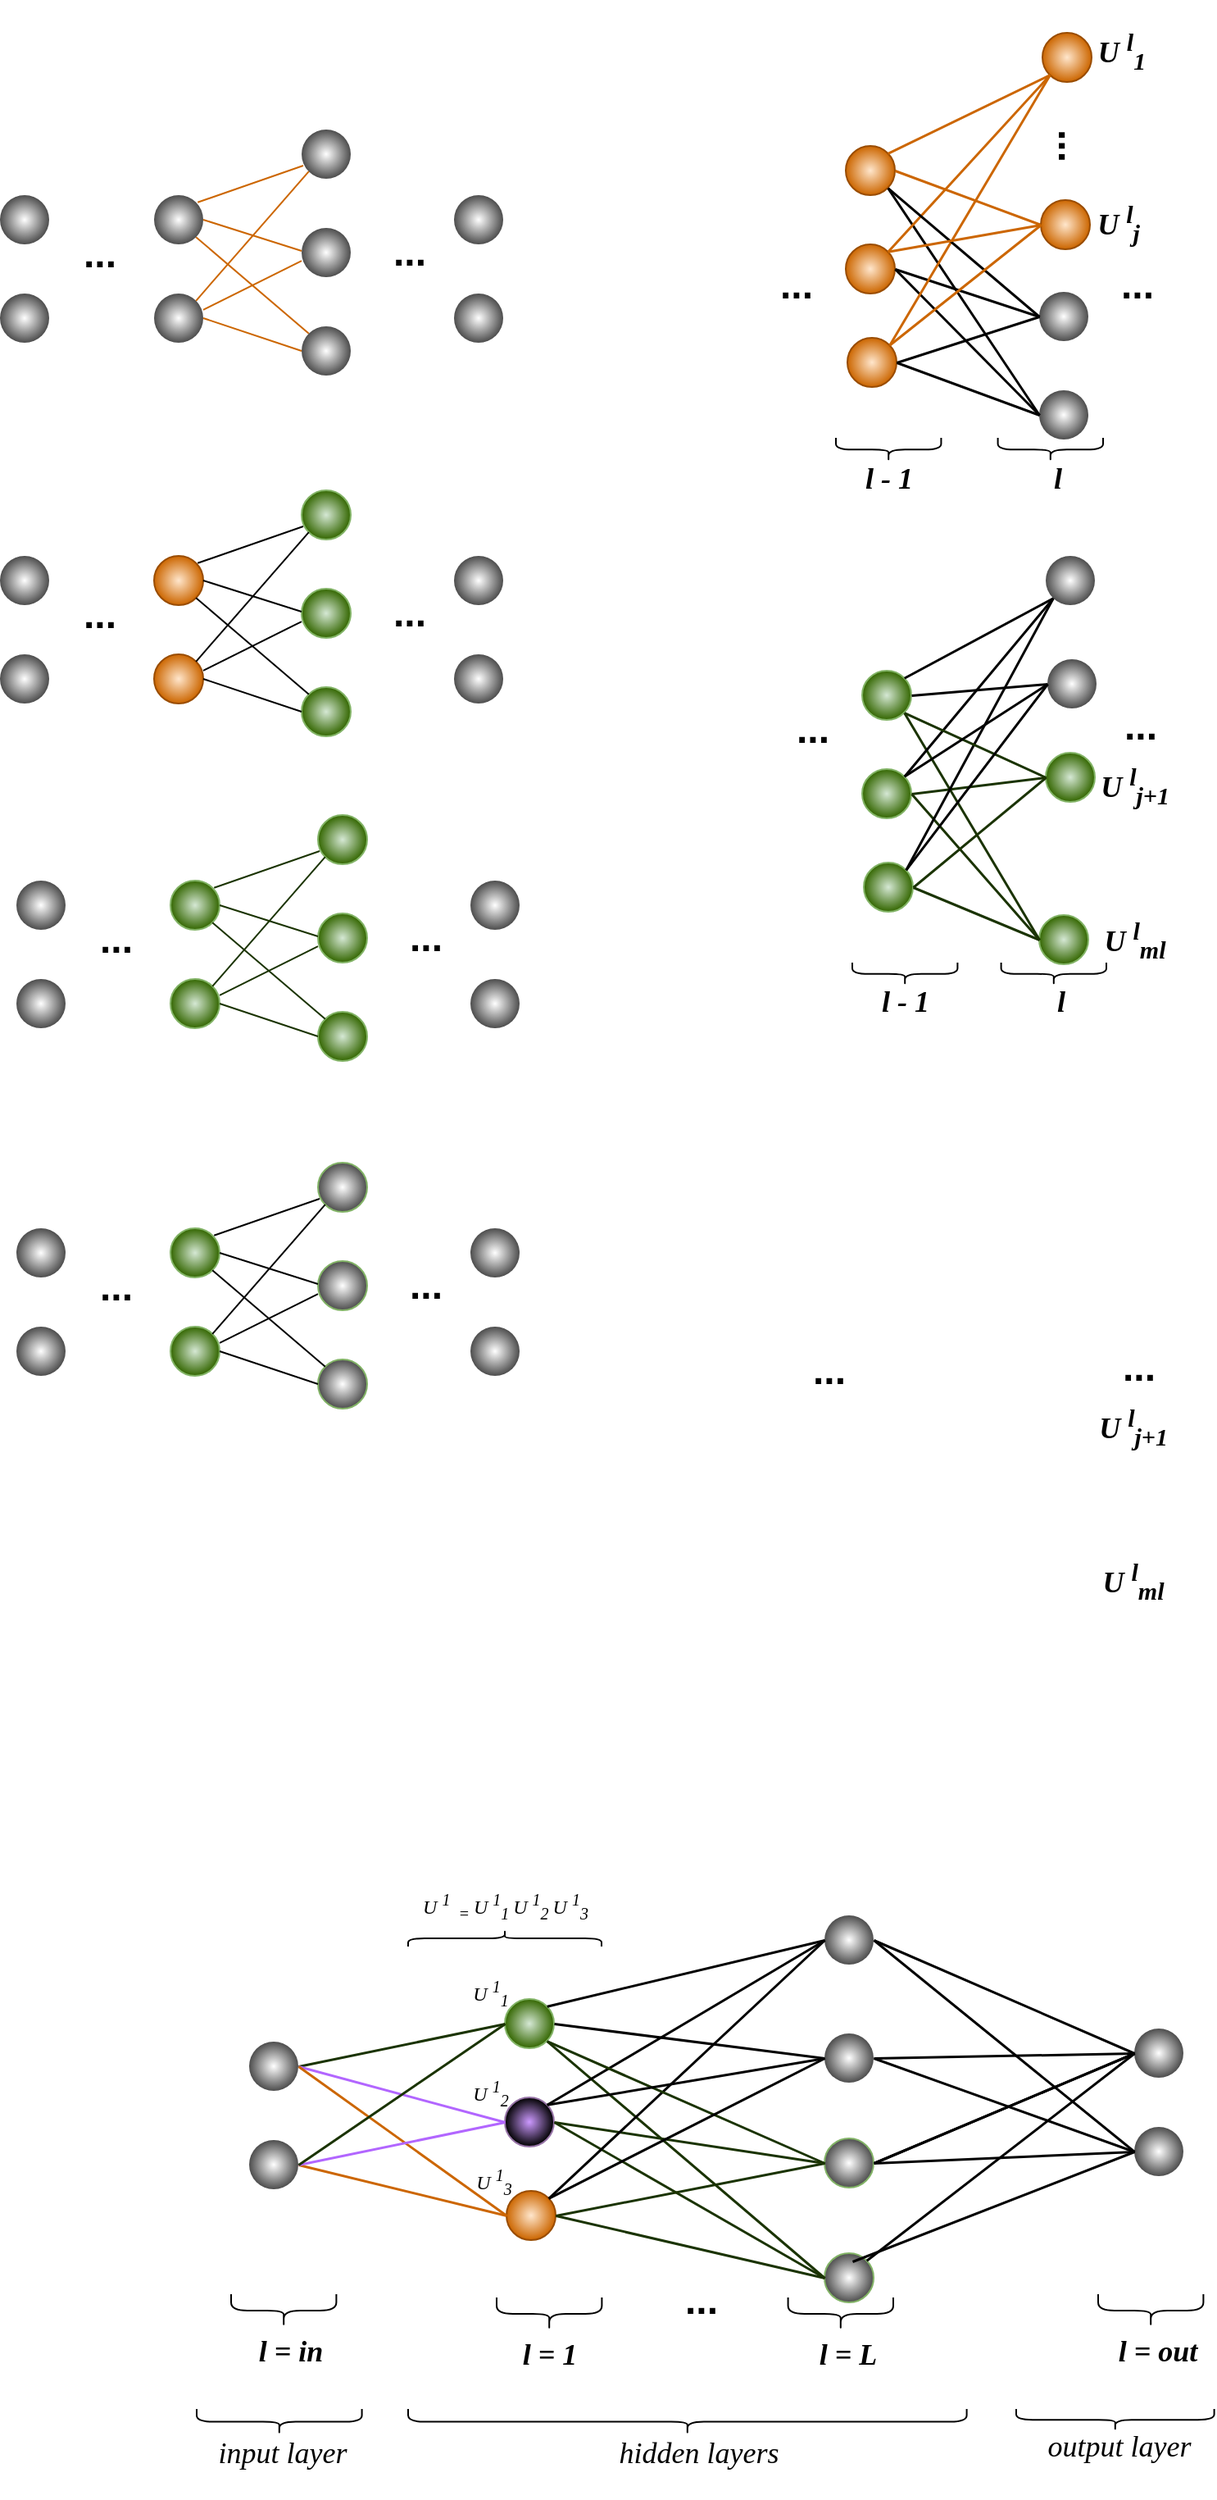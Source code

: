 <mxfile version="24.7.1" type="github">
  <diagram name="Page-1" id="FUWo2Y51OWxyG4Jk93Gd">
    <mxGraphModel dx="1098" dy="656" grid="0" gridSize="10" guides="1" tooltips="1" connect="1" arrows="1" fold="1" page="1" pageScale="1" pageWidth="850" pageHeight="1100" math="0" shadow="0">
      <root>
        <mxCell id="0" />
        <mxCell id="1" parent="0" />
        <mxCell id="ar6Wckdf8JKicGxUos1O-1" value="" style="ellipse;whiteSpace=wrap;html=1;aspect=fixed;gradientColor=#4D4D4D;fillColor=default;gradientDirection=radial;shadow=0;strokeColor=none;" vertex="1" parent="1">
          <mxGeometry x="20" y="410" width="30" height="30" as="geometry" />
        </mxCell>
        <mxCell id="ar6Wckdf8JKicGxUos1O-2" value="" style="ellipse;whiteSpace=wrap;html=1;aspect=fixed;gradientColor=#4D4D4D;fillColor=default;gradientDirection=radial;shadow=0;strokeColor=none;" vertex="1" parent="1">
          <mxGeometry x="297" y="470" width="30" height="30" as="geometry" />
        </mxCell>
        <mxCell id="ar6Wckdf8JKicGxUos1O-3" value="" style="ellipse;whiteSpace=wrap;html=1;aspect=fixed;gradientColor=#4D4D4D;fillColor=default;gradientDirection=radial;shadow=0;strokeColor=none;" vertex="1" parent="1">
          <mxGeometry x="297" y="410" width="30" height="30" as="geometry" />
        </mxCell>
        <mxCell id="ar6Wckdf8JKicGxUos1O-4" value="" style="ellipse;whiteSpace=wrap;html=1;aspect=fixed;fillColor=#d5e8d4;gradientDirection=radial;shadow=0;strokeColor=#82b366;gradientColor=#336600;align=center;verticalAlign=middle;fontFamily=Helvetica;fontSize=12;fontColor=default;" vertex="1" parent="1">
          <mxGeometry x="204" y="490" width="30" height="30" as="geometry" />
        </mxCell>
        <mxCell id="ar6Wckdf8JKicGxUos1O-5" value="" style="ellipse;whiteSpace=wrap;html=1;aspect=fixed;fillColor=#d5e8d4;gradientDirection=radial;shadow=0;strokeColor=#82b366;gradientColor=#336600;align=center;verticalAlign=middle;fontFamily=Helvetica;fontSize=12;fontColor=default;" vertex="1" parent="1">
          <mxGeometry x="204" y="430" width="30" height="30" as="geometry" />
        </mxCell>
        <mxCell id="ar6Wckdf8JKicGxUos1O-6" value="" style="ellipse;whiteSpace=wrap;html=1;aspect=fixed;fillColor=#d5e8d4;gradientDirection=radial;shadow=0;strokeColor=#82b366;gradientColor=#336600;align=center;verticalAlign=middle;fontFamily=Helvetica;fontSize=12;fontColor=default;" vertex="1" parent="1">
          <mxGeometry x="204" y="370" width="30" height="30" as="geometry" />
        </mxCell>
        <mxCell id="ar6Wckdf8JKicGxUos1O-7" value="" style="ellipse;whiteSpace=wrap;html=1;aspect=fixed;fillColor=#ffe6cc;gradientDirection=radial;shadow=0;strokeColor=#994C00;gradientColor=#CC6600;align=center;verticalAlign=middle;fontFamily=Helvetica;fontSize=12;fontColor=default;" vertex="1" parent="1">
          <mxGeometry x="114" y="470" width="30" height="30" as="geometry" />
        </mxCell>
        <mxCell id="ar6Wckdf8JKicGxUos1O-8" value="" style="ellipse;whiteSpace=wrap;html=1;aspect=fixed;fillColor=#ffe6cc;gradientDirection=radial;shadow=0;strokeColor=#994C00;gradientColor=#CC6600;align=center;verticalAlign=middle;fontFamily=Helvetica;fontSize=12;fontColor=default;" vertex="1" parent="1">
          <mxGeometry x="114" y="410" width="30" height="30" as="geometry" />
        </mxCell>
        <mxCell id="ar6Wckdf8JKicGxUos1O-9" value="" style="ellipse;whiteSpace=wrap;html=1;aspect=fixed;gradientColor=#4D4D4D;fillColor=default;gradientDirection=radial;shadow=0;strokeColor=none;" vertex="1" parent="1">
          <mxGeometry x="20" y="470" width="30" height="30" as="geometry" />
        </mxCell>
        <mxCell id="ar6Wckdf8JKicGxUos1O-10" value="" style="endArrow=none;html=1;rounded=0;exitX=1;exitY=0;exitDx=0;exitDy=0;" edge="1" parent="1">
          <mxGeometry width="50" height="50" relative="1" as="geometry">
            <mxPoint x="140.607" y="414.393" as="sourcePoint" />
            <mxPoint x="205" y="392" as="targetPoint" />
          </mxGeometry>
        </mxCell>
        <mxCell id="ar6Wckdf8JKicGxUos1O-11" value="" style="endArrow=none;html=1;rounded=0;entryX=0;entryY=0.667;entryDx=0;entryDy=0;exitX=1;exitY=0.333;exitDx=0;exitDy=0;exitPerimeter=0;entryPerimeter=0;" edge="1" parent="1" source="ar6Wckdf8JKicGxUos1O-7" target="ar6Wckdf8JKicGxUos1O-5">
          <mxGeometry width="50" height="50" relative="1" as="geometry">
            <mxPoint x="134" y="480" as="sourcePoint" />
            <mxPoint x="204" y="440" as="targetPoint" />
          </mxGeometry>
        </mxCell>
        <mxCell id="ar6Wckdf8JKicGxUos1O-12" value="" style="endArrow=none;html=1;rounded=0;entryX=0;entryY=0.5;entryDx=0;entryDy=0;exitX=1;exitY=0.5;exitDx=0;exitDy=0;" edge="1" parent="1" source="ar6Wckdf8JKicGxUos1O-7" target="ar6Wckdf8JKicGxUos1O-4">
          <mxGeometry width="50" height="50" relative="1" as="geometry">
            <mxPoint x="150" y="484" as="sourcePoint" />
            <mxPoint x="218" y="466" as="targetPoint" />
          </mxGeometry>
        </mxCell>
        <mxCell id="ar6Wckdf8JKicGxUos1O-13" value="" style="endArrow=none;html=1;rounded=0;entryX=0;entryY=0.5;entryDx=0;entryDy=0;exitX=1;exitY=0.5;exitDx=0;exitDy=0;" edge="1" parent="1" source="ar6Wckdf8JKicGxUos1O-8">
          <mxGeometry width="50" height="50" relative="1" as="geometry">
            <mxPoint x="134" y="430" as="sourcePoint" />
            <mxPoint x="204" y="444" as="targetPoint" />
          </mxGeometry>
        </mxCell>
        <mxCell id="ar6Wckdf8JKicGxUos1O-14" value="" style="endArrow=none;html=1;rounded=0;entryX=0;entryY=0;entryDx=0;entryDy=0;exitX=1;exitY=1;exitDx=0;exitDy=0;" edge="1" parent="1" source="ar6Wckdf8JKicGxUos1O-8" target="ar6Wckdf8JKicGxUos1O-4">
          <mxGeometry width="50" height="50" relative="1" as="geometry">
            <mxPoint x="144" y="440" as="sourcePoint" />
            <mxPoint x="194" y="454" as="targetPoint" />
          </mxGeometry>
        </mxCell>
        <mxCell id="ar6Wckdf8JKicGxUos1O-15" value="" style="endArrow=none;html=1;rounded=0;entryX=0;entryY=1;entryDx=0;entryDy=0;exitX=1;exitY=0;exitDx=0;exitDy=0;" edge="1" parent="1" source="ar6Wckdf8JKicGxUos1O-7" target="ar6Wckdf8JKicGxUos1O-6">
          <mxGeometry width="50" height="50" relative="1" as="geometry">
            <mxPoint x="134" y="480" as="sourcePoint" />
            <mxPoint x="198" y="441" as="targetPoint" />
          </mxGeometry>
        </mxCell>
        <mxCell id="ar6Wckdf8JKicGxUos1O-16" value="&lt;font style=&quot;font-size: 24px;&quot;&gt;&lt;b&gt;...&lt;/b&gt;&lt;/font&gt;" style="text;html=1;align=center;verticalAlign=middle;whiteSpace=wrap;rounded=0;" vertex="1" parent="1">
          <mxGeometry x="61" y="431" width="40" height="30" as="geometry" />
        </mxCell>
        <mxCell id="ar6Wckdf8JKicGxUos1O-17" value="&lt;font style=&quot;font-size: 24px;&quot;&gt;&lt;b&gt;...&lt;/b&gt;&lt;/font&gt;" style="text;html=1;align=center;verticalAlign=middle;whiteSpace=wrap;rounded=0;" vertex="1" parent="1">
          <mxGeometry x="250" y="430" width="40" height="30" as="geometry" />
        </mxCell>
        <mxCell id="ar6Wckdf8JKicGxUos1O-18" value="" style="ellipse;whiteSpace=wrap;html=1;aspect=fixed;gradientColor=#4D4D4D;fillColor=default;gradientDirection=radial;shadow=0;strokeColor=none;" vertex="1" parent="1">
          <mxGeometry x="30" y="608" width="30" height="30" as="geometry" />
        </mxCell>
        <mxCell id="ar6Wckdf8JKicGxUos1O-19" value="" style="ellipse;whiteSpace=wrap;html=1;aspect=fixed;gradientColor=#4D4D4D;fillColor=default;gradientDirection=radial;shadow=0;strokeColor=none;" vertex="1" parent="1">
          <mxGeometry x="307" y="668" width="30" height="30" as="geometry" />
        </mxCell>
        <mxCell id="ar6Wckdf8JKicGxUos1O-20" value="" style="ellipse;whiteSpace=wrap;html=1;aspect=fixed;gradientColor=#4D4D4D;fillColor=default;gradientDirection=radial;shadow=0;strokeColor=none;" vertex="1" parent="1">
          <mxGeometry x="307" y="608" width="30" height="30" as="geometry" />
        </mxCell>
        <mxCell id="ar6Wckdf8JKicGxUos1O-21" value="" style="ellipse;whiteSpace=wrap;html=1;aspect=fixed;gradientColor=#336600;fillColor=#d5e8d4;gradientDirection=radial;shadow=0;strokeColor=#82b366;align=center;verticalAlign=middle;fontFamily=Helvetica;fontSize=12;fontColor=default;" vertex="1" parent="1">
          <mxGeometry x="214" y="688" width="30" height="30" as="geometry" />
        </mxCell>
        <mxCell id="ar6Wckdf8JKicGxUos1O-22" value="" style="ellipse;whiteSpace=wrap;html=1;aspect=fixed;gradientColor=#336600;fillColor=#d5e8d4;gradientDirection=radial;shadow=0;strokeColor=#82b366;align=center;verticalAlign=middle;fontFamily=Helvetica;fontSize=12;fontColor=default;" vertex="1" parent="1">
          <mxGeometry x="214" y="628" width="30" height="30" as="geometry" />
        </mxCell>
        <mxCell id="ar6Wckdf8JKicGxUos1O-23" value="" style="ellipse;whiteSpace=wrap;html=1;aspect=fixed;gradientColor=#336600;fillColor=#d5e8d4;gradientDirection=radial;shadow=0;strokeColor=#82b366;align=center;verticalAlign=middle;fontFamily=Helvetica;fontSize=12;fontColor=default;" vertex="1" parent="1">
          <mxGeometry x="214" y="568" width="30" height="30" as="geometry" />
        </mxCell>
        <mxCell id="ar6Wckdf8JKicGxUos1O-24" value="" style="ellipse;whiteSpace=wrap;html=1;aspect=fixed;gradientColor=#336600;fillColor=#d5e8d4;gradientDirection=radial;shadow=0;strokeColor=#82b366;align=center;verticalAlign=middle;fontFamily=Helvetica;fontSize=12;fontColor=default;" vertex="1" parent="1">
          <mxGeometry x="124" y="668" width="30" height="30" as="geometry" />
        </mxCell>
        <mxCell id="ar6Wckdf8JKicGxUos1O-25" value="" style="ellipse;whiteSpace=wrap;html=1;aspect=fixed;gradientColor=#336600;fillColor=#d5e8d4;gradientDirection=radial;shadow=0;strokeColor=#82b366;align=center;verticalAlign=middle;fontFamily=Helvetica;fontSize=12;fontColor=default;" vertex="1" parent="1">
          <mxGeometry x="124" y="608" width="30" height="30" as="geometry" />
        </mxCell>
        <mxCell id="ar6Wckdf8JKicGxUos1O-26" value="" style="ellipse;whiteSpace=wrap;html=1;aspect=fixed;gradientColor=#4D4D4D;fillColor=default;gradientDirection=radial;shadow=0;strokeColor=none;" vertex="1" parent="1">
          <mxGeometry x="30" y="668" width="30" height="30" as="geometry" />
        </mxCell>
        <mxCell id="ar6Wckdf8JKicGxUos1O-27" value="" style="endArrow=none;html=1;rounded=0;exitX=1;exitY=0;exitDx=0;exitDy=0;strokeColor=#1A3300;" edge="1" parent="1">
          <mxGeometry width="50" height="50" relative="1" as="geometry">
            <mxPoint x="150.607" y="612.393" as="sourcePoint" />
            <mxPoint x="215" y="590" as="targetPoint" />
          </mxGeometry>
        </mxCell>
        <mxCell id="ar6Wckdf8JKicGxUos1O-28" value="" style="endArrow=none;html=1;rounded=0;entryX=0;entryY=0.667;entryDx=0;entryDy=0;exitX=1;exitY=0.333;exitDx=0;exitDy=0;exitPerimeter=0;entryPerimeter=0;strokeColor=#1A3300;" edge="1" parent="1" source="ar6Wckdf8JKicGxUos1O-24" target="ar6Wckdf8JKicGxUos1O-22">
          <mxGeometry width="50" height="50" relative="1" as="geometry">
            <mxPoint x="144" y="678" as="sourcePoint" />
            <mxPoint x="214" y="638" as="targetPoint" />
          </mxGeometry>
        </mxCell>
        <mxCell id="ar6Wckdf8JKicGxUos1O-29" value="" style="endArrow=none;html=1;rounded=0;entryX=0;entryY=0.5;entryDx=0;entryDy=0;exitX=1;exitY=0.5;exitDx=0;exitDy=0;strokeColor=#1A3300;" edge="1" parent="1" source="ar6Wckdf8JKicGxUos1O-24" target="ar6Wckdf8JKicGxUos1O-21">
          <mxGeometry width="50" height="50" relative="1" as="geometry">
            <mxPoint x="160" y="682" as="sourcePoint" />
            <mxPoint x="228" y="664" as="targetPoint" />
          </mxGeometry>
        </mxCell>
        <mxCell id="ar6Wckdf8JKicGxUos1O-30" value="" style="endArrow=none;html=1;rounded=0;entryX=0;entryY=0.5;entryDx=0;entryDy=0;exitX=1;exitY=0.5;exitDx=0;exitDy=0;strokeColor=#1A3300;" edge="1" parent="1" source="ar6Wckdf8JKicGxUos1O-25">
          <mxGeometry width="50" height="50" relative="1" as="geometry">
            <mxPoint x="144" y="628" as="sourcePoint" />
            <mxPoint x="214" y="642" as="targetPoint" />
          </mxGeometry>
        </mxCell>
        <mxCell id="ar6Wckdf8JKicGxUos1O-31" value="" style="endArrow=none;html=1;rounded=0;entryX=0;entryY=0;entryDx=0;entryDy=0;exitX=1;exitY=1;exitDx=0;exitDy=0;strokeColor=#1A3300;" edge="1" parent="1" source="ar6Wckdf8JKicGxUos1O-25" target="ar6Wckdf8JKicGxUos1O-21">
          <mxGeometry width="50" height="50" relative="1" as="geometry">
            <mxPoint x="154" y="638" as="sourcePoint" />
            <mxPoint x="204" y="652" as="targetPoint" />
          </mxGeometry>
        </mxCell>
        <mxCell id="ar6Wckdf8JKicGxUos1O-32" value="" style="endArrow=none;html=1;rounded=0;entryX=0;entryY=1;entryDx=0;entryDy=0;exitX=1;exitY=0;exitDx=0;exitDy=0;strokeColor=#1A3300;" edge="1" parent="1" source="ar6Wckdf8JKicGxUos1O-24" target="ar6Wckdf8JKicGxUos1O-23">
          <mxGeometry width="50" height="50" relative="1" as="geometry">
            <mxPoint x="144" y="678" as="sourcePoint" />
            <mxPoint x="208" y="639" as="targetPoint" />
          </mxGeometry>
        </mxCell>
        <mxCell id="ar6Wckdf8JKicGxUos1O-33" value="&lt;font style=&quot;font-size: 24px;&quot;&gt;&lt;b&gt;...&lt;/b&gt;&lt;/font&gt;" style="text;html=1;align=center;verticalAlign=middle;whiteSpace=wrap;rounded=0;" vertex="1" parent="1">
          <mxGeometry x="71" y="629" width="40" height="30" as="geometry" />
        </mxCell>
        <mxCell id="ar6Wckdf8JKicGxUos1O-34" value="&lt;font style=&quot;font-size: 24px;&quot;&gt;&lt;b&gt;...&lt;/b&gt;&lt;/font&gt;" style="text;html=1;align=center;verticalAlign=middle;whiteSpace=wrap;rounded=0;" vertex="1" parent="1">
          <mxGeometry x="260" y="628" width="40" height="30" as="geometry" />
        </mxCell>
        <mxCell id="ar6Wckdf8JKicGxUos1O-35" value="" style="ellipse;whiteSpace=wrap;html=1;aspect=fixed;gradientColor=#4D4D4D;fillColor=default;gradientDirection=radial;shadow=0;strokeColor=none;" vertex="1" parent="1">
          <mxGeometry x="30" y="820" width="30" height="30" as="geometry" />
        </mxCell>
        <mxCell id="ar6Wckdf8JKicGxUos1O-36" value="" style="ellipse;whiteSpace=wrap;html=1;aspect=fixed;gradientColor=#4D4D4D;fillColor=default;gradientDirection=radial;shadow=0;strokeColor=none;" vertex="1" parent="1">
          <mxGeometry x="307" y="880" width="30" height="30" as="geometry" />
        </mxCell>
        <mxCell id="ar6Wckdf8JKicGxUos1O-37" value="" style="ellipse;whiteSpace=wrap;html=1;aspect=fixed;gradientColor=#4D4D4D;fillColor=default;gradientDirection=radial;shadow=0;strokeColor=none;" vertex="1" parent="1">
          <mxGeometry x="307" y="820" width="30" height="30" as="geometry" />
        </mxCell>
        <mxCell id="ar6Wckdf8JKicGxUos1O-38" value="" style="ellipse;whiteSpace=wrap;html=1;aspect=fixed;gradientColor=#4D4D4D;fillColor=default;gradientDirection=radial;shadow=0;strokeColor=#82b366;align=center;verticalAlign=middle;fontFamily=Helvetica;fontSize=12;fontColor=default;" vertex="1" parent="1">
          <mxGeometry x="214" y="900" width="30" height="30" as="geometry" />
        </mxCell>
        <mxCell id="ar6Wckdf8JKicGxUos1O-39" value="" style="ellipse;whiteSpace=wrap;html=1;aspect=fixed;gradientColor=#4D4D4D;fillColor=default;gradientDirection=radial;shadow=0;strokeColor=#82b366;align=center;verticalAlign=middle;fontFamily=Helvetica;fontSize=12;fontColor=default;" vertex="1" parent="1">
          <mxGeometry x="214" y="840" width="30" height="30" as="geometry" />
        </mxCell>
        <mxCell id="ar6Wckdf8JKicGxUos1O-40" value="" style="ellipse;whiteSpace=wrap;html=1;aspect=fixed;gradientColor=#4D4D4D;fillColor=default;gradientDirection=radial;shadow=0;strokeColor=#82b366;align=center;verticalAlign=middle;fontFamily=Helvetica;fontSize=12;fontColor=default;" vertex="1" parent="1">
          <mxGeometry x="214" y="780" width="30" height="30" as="geometry" />
        </mxCell>
        <mxCell id="ar6Wckdf8JKicGxUos1O-41" value="" style="ellipse;whiteSpace=wrap;html=1;aspect=fixed;gradientColor=#336600;fillColor=#d5e8d4;gradientDirection=radial;shadow=0;strokeColor=#82b366;align=center;verticalAlign=middle;fontFamily=Helvetica;fontSize=12;fontColor=default;" vertex="1" parent="1">
          <mxGeometry x="124" y="880" width="30" height="30" as="geometry" />
        </mxCell>
        <mxCell id="ar6Wckdf8JKicGxUos1O-42" value="" style="ellipse;whiteSpace=wrap;html=1;aspect=fixed;gradientColor=#336600;fillColor=#d5e8d4;gradientDirection=radial;shadow=0;strokeColor=#82b366;align=center;verticalAlign=middle;fontFamily=Helvetica;fontSize=12;fontColor=default;" vertex="1" parent="1">
          <mxGeometry x="124" y="820" width="30" height="30" as="geometry" />
        </mxCell>
        <mxCell id="ar6Wckdf8JKicGxUos1O-43" value="" style="ellipse;whiteSpace=wrap;html=1;aspect=fixed;gradientColor=#4D4D4D;fillColor=default;gradientDirection=radial;shadow=0;strokeColor=none;" vertex="1" parent="1">
          <mxGeometry x="30" y="880" width="30" height="30" as="geometry" />
        </mxCell>
        <mxCell id="ar6Wckdf8JKicGxUos1O-44" value="" style="endArrow=none;html=1;rounded=0;exitX=1;exitY=0;exitDx=0;exitDy=0;" edge="1" parent="1">
          <mxGeometry width="50" height="50" relative="1" as="geometry">
            <mxPoint x="150.607" y="824.393" as="sourcePoint" />
            <mxPoint x="215" y="802" as="targetPoint" />
          </mxGeometry>
        </mxCell>
        <mxCell id="ar6Wckdf8JKicGxUos1O-45" value="" style="endArrow=none;html=1;rounded=0;entryX=0;entryY=0.667;entryDx=0;entryDy=0;exitX=1;exitY=0.333;exitDx=0;exitDy=0;exitPerimeter=0;entryPerimeter=0;" edge="1" parent="1" source="ar6Wckdf8JKicGxUos1O-41" target="ar6Wckdf8JKicGxUos1O-39">
          <mxGeometry width="50" height="50" relative="1" as="geometry">
            <mxPoint x="144" y="890" as="sourcePoint" />
            <mxPoint x="214" y="850" as="targetPoint" />
          </mxGeometry>
        </mxCell>
        <mxCell id="ar6Wckdf8JKicGxUos1O-46" value="" style="endArrow=none;html=1;rounded=0;entryX=0;entryY=0.5;entryDx=0;entryDy=0;exitX=1;exitY=0.5;exitDx=0;exitDy=0;" edge="1" parent="1" source="ar6Wckdf8JKicGxUos1O-41" target="ar6Wckdf8JKicGxUos1O-38">
          <mxGeometry width="50" height="50" relative="1" as="geometry">
            <mxPoint x="160" y="894" as="sourcePoint" />
            <mxPoint x="228" y="876" as="targetPoint" />
          </mxGeometry>
        </mxCell>
        <mxCell id="ar6Wckdf8JKicGxUos1O-47" value="" style="endArrow=none;html=1;rounded=0;entryX=0;entryY=0.5;entryDx=0;entryDy=0;exitX=1;exitY=0.5;exitDx=0;exitDy=0;" edge="1" parent="1" source="ar6Wckdf8JKicGxUos1O-42">
          <mxGeometry width="50" height="50" relative="1" as="geometry">
            <mxPoint x="144" y="840" as="sourcePoint" />
            <mxPoint x="214" y="854" as="targetPoint" />
          </mxGeometry>
        </mxCell>
        <mxCell id="ar6Wckdf8JKicGxUos1O-48" value="" style="endArrow=none;html=1;rounded=0;entryX=0;entryY=0;entryDx=0;entryDy=0;exitX=1;exitY=1;exitDx=0;exitDy=0;" edge="1" parent="1" source="ar6Wckdf8JKicGxUos1O-42" target="ar6Wckdf8JKicGxUos1O-38">
          <mxGeometry width="50" height="50" relative="1" as="geometry">
            <mxPoint x="154" y="850" as="sourcePoint" />
            <mxPoint x="204" y="864" as="targetPoint" />
          </mxGeometry>
        </mxCell>
        <mxCell id="ar6Wckdf8JKicGxUos1O-49" value="" style="endArrow=none;html=1;rounded=0;entryX=0;entryY=1;entryDx=0;entryDy=0;exitX=1;exitY=0;exitDx=0;exitDy=0;" edge="1" parent="1" source="ar6Wckdf8JKicGxUos1O-41" target="ar6Wckdf8JKicGxUos1O-40">
          <mxGeometry width="50" height="50" relative="1" as="geometry">
            <mxPoint x="144" y="890" as="sourcePoint" />
            <mxPoint x="208" y="851" as="targetPoint" />
          </mxGeometry>
        </mxCell>
        <mxCell id="ar6Wckdf8JKicGxUos1O-50" value="&lt;font style=&quot;font-size: 24px;&quot;&gt;&lt;b&gt;...&lt;/b&gt;&lt;/font&gt;" style="text;html=1;align=center;verticalAlign=middle;whiteSpace=wrap;rounded=0;" vertex="1" parent="1">
          <mxGeometry x="71" y="841" width="40" height="30" as="geometry" />
        </mxCell>
        <mxCell id="ar6Wckdf8JKicGxUos1O-51" value="&lt;font style=&quot;font-size: 24px;&quot;&gt;&lt;b&gt;...&lt;/b&gt;&lt;/font&gt;" style="text;html=1;align=center;verticalAlign=middle;whiteSpace=wrap;rounded=0;" vertex="1" parent="1">
          <mxGeometry x="260" y="840" width="40" height="30" as="geometry" />
        </mxCell>
        <mxCell id="ar6Wckdf8JKicGxUos1O-52" value="" style="ellipse;whiteSpace=wrap;html=1;aspect=fixed;gradientColor=#4D4D4D;fillColor=default;gradientDirection=radial;shadow=0;strokeColor=none;" vertex="1" parent="1">
          <mxGeometry x="20" y="190" width="30" height="30" as="geometry" />
        </mxCell>
        <mxCell id="ar6Wckdf8JKicGxUos1O-53" value="" style="ellipse;whiteSpace=wrap;html=1;aspect=fixed;gradientColor=#4D4D4D;fillColor=default;gradientDirection=radial;shadow=0;strokeColor=none;" vertex="1" parent="1">
          <mxGeometry x="297" y="250" width="30" height="30" as="geometry" />
        </mxCell>
        <mxCell id="ar6Wckdf8JKicGxUos1O-54" value="" style="ellipse;whiteSpace=wrap;html=1;aspect=fixed;gradientColor=#4D4D4D;fillColor=default;gradientDirection=radial;shadow=0;strokeColor=none;" vertex="1" parent="1">
          <mxGeometry x="297" y="190" width="30" height="30" as="geometry" />
        </mxCell>
        <mxCell id="ar6Wckdf8JKicGxUos1O-55" value="" style="ellipse;whiteSpace=wrap;html=1;aspect=fixed;gradientColor=#4D4D4D;fillColor=default;gradientDirection=radial;shadow=0;strokeColor=none;" vertex="1" parent="1">
          <mxGeometry x="204" y="270" width="30" height="30" as="geometry" />
        </mxCell>
        <mxCell id="ar6Wckdf8JKicGxUos1O-56" value="" style="ellipse;whiteSpace=wrap;html=1;aspect=fixed;gradientColor=#4D4D4D;fillColor=default;gradientDirection=radial;shadow=0;strokeColor=none;" vertex="1" parent="1">
          <mxGeometry x="204" y="210" width="30" height="30" as="geometry" />
        </mxCell>
        <mxCell id="ar6Wckdf8JKicGxUos1O-57" value="" style="ellipse;whiteSpace=wrap;html=1;aspect=fixed;gradientColor=#4D4D4D;fillColor=default;gradientDirection=radial;shadow=0;strokeColor=none;" vertex="1" parent="1">
          <mxGeometry x="204" y="150" width="30" height="30" as="geometry" />
        </mxCell>
        <mxCell id="ar6Wckdf8JKicGxUos1O-58" value="" style="ellipse;whiteSpace=wrap;html=1;aspect=fixed;gradientColor=#4D4D4D;fillColor=default;gradientDirection=radial;shadow=0;strokeColor=none;" vertex="1" parent="1">
          <mxGeometry x="114" y="250" width="30" height="30" as="geometry" />
        </mxCell>
        <mxCell id="ar6Wckdf8JKicGxUos1O-59" value="" style="ellipse;whiteSpace=wrap;html=1;aspect=fixed;gradientColor=#4D4D4D;fillColor=default;gradientDirection=radial;shadow=0;strokeColor=none;" vertex="1" parent="1">
          <mxGeometry x="114" y="190" width="30" height="30" as="geometry" />
        </mxCell>
        <mxCell id="ar6Wckdf8JKicGxUos1O-60" value="" style="ellipse;whiteSpace=wrap;html=1;aspect=fixed;gradientColor=#4D4D4D;fillColor=default;gradientDirection=radial;shadow=0;strokeColor=none;" vertex="1" parent="1">
          <mxGeometry x="20" y="250" width="30" height="30" as="geometry" />
        </mxCell>
        <mxCell id="ar6Wckdf8JKicGxUos1O-61" value="" style="endArrow=none;html=1;rounded=0;exitX=1;exitY=0;exitDx=0;exitDy=0;strokeColor=#CC6600;" edge="1" parent="1">
          <mxGeometry width="50" height="50" relative="1" as="geometry">
            <mxPoint x="140.607" y="194.393" as="sourcePoint" />
            <mxPoint x="205" y="172" as="targetPoint" />
          </mxGeometry>
        </mxCell>
        <mxCell id="ar6Wckdf8JKicGxUos1O-62" value="" style="endArrow=none;html=1;rounded=0;entryX=0;entryY=0.667;entryDx=0;entryDy=0;exitX=1;exitY=0.333;exitDx=0;exitDy=0;exitPerimeter=0;entryPerimeter=0;strokeColor=#CC6600;" edge="1" parent="1" source="ar6Wckdf8JKicGxUos1O-58" target="ar6Wckdf8JKicGxUos1O-56">
          <mxGeometry width="50" height="50" relative="1" as="geometry">
            <mxPoint x="134" y="260" as="sourcePoint" />
            <mxPoint x="204" y="220" as="targetPoint" />
          </mxGeometry>
        </mxCell>
        <mxCell id="ar6Wckdf8JKicGxUos1O-63" value="" style="endArrow=none;html=1;rounded=0;entryX=0;entryY=0.5;entryDx=0;entryDy=0;exitX=1;exitY=0.5;exitDx=0;exitDy=0;strokeColor=#CC6600;" edge="1" parent="1" source="ar6Wckdf8JKicGxUos1O-58" target="ar6Wckdf8JKicGxUos1O-55">
          <mxGeometry width="50" height="50" relative="1" as="geometry">
            <mxPoint x="150" y="264" as="sourcePoint" />
            <mxPoint x="218" y="246" as="targetPoint" />
          </mxGeometry>
        </mxCell>
        <mxCell id="ar6Wckdf8JKicGxUos1O-64" value="" style="endArrow=none;html=1;rounded=0;entryX=0;entryY=0.5;entryDx=0;entryDy=0;exitX=1;exitY=0.5;exitDx=0;exitDy=0;strokeColor=#CC6600;" edge="1" parent="1" source="ar6Wckdf8JKicGxUos1O-59">
          <mxGeometry width="50" height="50" relative="1" as="geometry">
            <mxPoint x="134" y="210" as="sourcePoint" />
            <mxPoint x="204" y="224" as="targetPoint" />
          </mxGeometry>
        </mxCell>
        <mxCell id="ar6Wckdf8JKicGxUos1O-65" value="" style="endArrow=none;html=1;rounded=0;entryX=0;entryY=0;entryDx=0;entryDy=0;exitX=1;exitY=1;exitDx=0;exitDy=0;strokeColor=#CC6600;" edge="1" parent="1" source="ar6Wckdf8JKicGxUos1O-59" target="ar6Wckdf8JKicGxUos1O-55">
          <mxGeometry width="50" height="50" relative="1" as="geometry">
            <mxPoint x="144" y="220" as="sourcePoint" />
            <mxPoint x="194" y="234" as="targetPoint" />
          </mxGeometry>
        </mxCell>
        <mxCell id="ar6Wckdf8JKicGxUos1O-66" value="" style="endArrow=none;html=1;rounded=0;entryX=0;entryY=1;entryDx=0;entryDy=0;exitX=1;exitY=0;exitDx=0;exitDy=0;strokeColor=#CC6600;" edge="1" parent="1" source="ar6Wckdf8JKicGxUos1O-58" target="ar6Wckdf8JKicGxUos1O-57">
          <mxGeometry width="50" height="50" relative="1" as="geometry">
            <mxPoint x="134" y="260" as="sourcePoint" />
            <mxPoint x="198" y="221" as="targetPoint" />
          </mxGeometry>
        </mxCell>
        <mxCell id="ar6Wckdf8JKicGxUos1O-67" value="&lt;font style=&quot;font-size: 24px;&quot;&gt;&lt;b&gt;...&lt;/b&gt;&lt;/font&gt;" style="text;html=1;align=center;verticalAlign=middle;whiteSpace=wrap;rounded=0;" vertex="1" parent="1">
          <mxGeometry x="61" y="211" width="40" height="30" as="geometry" />
        </mxCell>
        <mxCell id="ar6Wckdf8JKicGxUos1O-68" value="&lt;font style=&quot;font-size: 24px;&quot;&gt;&lt;b&gt;...&lt;/b&gt;&lt;/font&gt;" style="text;html=1;align=center;verticalAlign=middle;whiteSpace=wrap;rounded=0;" vertex="1" parent="1">
          <mxGeometry x="250" y="210" width="40" height="30" as="geometry" />
        </mxCell>
        <mxCell id="ar6Wckdf8JKicGxUos1O-71" value="" style="ellipse;whiteSpace=wrap;html=1;aspect=fixed;gradientColor=#4D4D4D;fillColor=default;gradientDirection=radial;shadow=0;strokeColor=none;" vertex="1" parent="1">
          <mxGeometry x="654" y="309" width="30" height="30" as="geometry" />
        </mxCell>
        <mxCell id="ar6Wckdf8JKicGxUos1O-72" value="" style="ellipse;whiteSpace=wrap;html=1;aspect=fixed;gradientColor=#4D4D4D;fillColor=default;gradientDirection=radial;shadow=0;strokeColor=none;" vertex="1" parent="1">
          <mxGeometry x="654" y="249" width="30" height="30" as="geometry" />
        </mxCell>
        <mxCell id="ar6Wckdf8JKicGxUos1O-73" value="" style="ellipse;whiteSpace=wrap;html=1;aspect=fixed;gradientColor=#CC6600;fillColor=#ffe6cc;gradientDirection=radial;shadow=0;strokeColor=#994C00;align=center;verticalAlign=middle;fontFamily=Helvetica;fontSize=12;fontColor=default;" vertex="1" parent="1">
          <mxGeometry x="656" y="91" width="30" height="30" as="geometry" />
        </mxCell>
        <mxCell id="ar6Wckdf8JKicGxUos1O-74" value="" style="ellipse;whiteSpace=wrap;html=1;aspect=fixed;gradientColor=#CC6600;fillColor=#ffe6cc;gradientDirection=radial;shadow=0;strokeColor=#994C00;align=center;verticalAlign=middle;fontFamily=Helvetica;fontSize=12;fontColor=default;" vertex="1" parent="1">
          <mxGeometry x="536" y="220" width="30" height="30" as="geometry" />
        </mxCell>
        <mxCell id="ar6Wckdf8JKicGxUos1O-75" value="" style="ellipse;whiteSpace=wrap;html=1;aspect=fixed;gradientColor=#CC6600;fillColor=#ffe6cc;gradientDirection=radial;shadow=0;strokeColor=#994C00;align=center;verticalAlign=middle;fontFamily=Helvetica;fontSize=12;fontColor=default;" vertex="1" parent="1">
          <mxGeometry x="536" y="160" width="30" height="30" as="geometry" />
        </mxCell>
        <mxCell id="ar6Wckdf8JKicGxUos1O-76" value="" style="endArrow=none;html=1;rounded=0;exitX=1;exitY=0.5;exitDx=0;exitDy=0;strokeColor=#CC6600;entryX=0;entryY=0.5;entryDx=0;entryDy=0;strokeWidth=1.5;" edge="1" parent="1" source="ar6Wckdf8JKicGxUos1O-75" target="ar6Wckdf8JKicGxUos1O-85">
          <mxGeometry width="50" height="50" relative="1" as="geometry">
            <mxPoint x="576.607" y="164.393" as="sourcePoint" />
            <mxPoint x="641" y="142" as="targetPoint" />
          </mxGeometry>
        </mxCell>
        <mxCell id="ar6Wckdf8JKicGxUos1O-77" value="" style="endArrow=none;html=1;rounded=0;entryX=0;entryY=0.5;entryDx=0;entryDy=0;exitX=1;exitY=0.5;exitDx=0;exitDy=0;strokeColor=#000000;strokeWidth=1.5;" edge="1" parent="1" source="ar6Wckdf8JKicGxUos1O-74" target="ar6Wckdf8JKicGxUos1O-72">
          <mxGeometry width="50" height="50" relative="1" as="geometry">
            <mxPoint x="570" y="230" as="sourcePoint" />
            <mxPoint x="640" y="190" as="targetPoint" />
          </mxGeometry>
        </mxCell>
        <mxCell id="ar6Wckdf8JKicGxUos1O-78" value="" style="endArrow=none;html=1;rounded=0;entryX=0;entryY=0.5;entryDx=0;entryDy=0;exitX=1;exitY=0.5;exitDx=0;exitDy=0;strokeColor=#000000;strokeWidth=1.5;" edge="1" parent="1" source="ar6Wckdf8JKicGxUos1O-74" target="ar6Wckdf8JKicGxUos1O-71">
          <mxGeometry width="50" height="50" relative="1" as="geometry">
            <mxPoint x="586" y="234" as="sourcePoint" />
            <mxPoint x="654" y="216" as="targetPoint" />
          </mxGeometry>
        </mxCell>
        <mxCell id="ar6Wckdf8JKicGxUos1O-80" value="" style="endArrow=none;html=1;rounded=0;entryX=0;entryY=0.5;entryDx=0;entryDy=0;exitX=1;exitY=1;exitDx=0;exitDy=0;strokeColor=#000000;strokeWidth=1.5;" edge="1" parent="1" source="ar6Wckdf8JKicGxUos1O-75" target="ar6Wckdf8JKicGxUos1O-71">
          <mxGeometry width="50" height="50" relative="1" as="geometry">
            <mxPoint x="580" y="190" as="sourcePoint" />
            <mxPoint x="630" y="204" as="targetPoint" />
          </mxGeometry>
        </mxCell>
        <mxCell id="ar6Wckdf8JKicGxUos1O-81" value="" style="endArrow=none;html=1;rounded=0;entryX=0;entryY=1;entryDx=0;entryDy=0;exitX=1;exitY=0;exitDx=0;exitDy=0;strokeColor=#CC6600;strokeWidth=1.5;" edge="1" parent="1" source="ar6Wckdf8JKicGxUos1O-74" target="ar6Wckdf8JKicGxUos1O-73">
          <mxGeometry width="50" height="50" relative="1" as="geometry">
            <mxPoint x="570" y="230" as="sourcePoint" />
            <mxPoint x="634" y="191" as="targetPoint" />
          </mxGeometry>
        </mxCell>
        <mxCell id="ar6Wckdf8JKicGxUos1O-82" value="&lt;font style=&quot;font-size: 24px;&quot;&gt;&lt;b&gt;...&lt;/b&gt;&lt;/font&gt;" style="text;html=1;align=center;verticalAlign=middle;whiteSpace=wrap;rounded=0;" vertex="1" parent="1">
          <mxGeometry x="694" y="230" width="40" height="30" as="geometry" />
        </mxCell>
        <mxCell id="ar6Wckdf8JKicGxUos1O-83" value="&lt;font style=&quot;font-size: 24px;&quot;&gt;&lt;b&gt;...&lt;/b&gt;&lt;/font&gt;" style="text;html=1;align=center;verticalAlign=middle;whiteSpace=wrap;rounded=0;" vertex="1" parent="1">
          <mxGeometry x="486" y="230" width="40" height="30" as="geometry" />
        </mxCell>
        <mxCell id="ar6Wckdf8JKicGxUos1O-84" value="" style="ellipse;whiteSpace=wrap;html=1;aspect=fixed;gradientColor=#CC6600;fillColor=#ffe6cc;gradientDirection=radial;shadow=0;strokeColor=#994C00;align=center;verticalAlign=middle;fontFamily=Helvetica;fontSize=12;fontColor=default;" vertex="1" parent="1">
          <mxGeometry x="537" y="277" width="30" height="30" as="geometry" />
        </mxCell>
        <mxCell id="ar6Wckdf8JKicGxUos1O-85" value="" style="ellipse;whiteSpace=wrap;html=1;aspect=fixed;gradientColor=#CC6600;fillColor=#ffe6cc;gradientDirection=radial;shadow=0;strokeColor=#994C00;align=center;verticalAlign=middle;fontFamily=Helvetica;fontSize=12;fontColor=default;" vertex="1" parent="1">
          <mxGeometry x="655" y="193" width="30" height="30" as="geometry" />
        </mxCell>
        <mxCell id="ar6Wckdf8JKicGxUos1O-86" value="&lt;font style=&quot;font-size: 24px;&quot;&gt;&lt;b&gt;...&lt;/b&gt;&lt;/font&gt;" style="text;html=1;align=center;verticalAlign=middle;whiteSpace=wrap;rounded=0;rotation=90;" vertex="1" parent="1">
          <mxGeometry x="654" y="145" width="40" height="30" as="geometry" />
        </mxCell>
        <mxCell id="ar6Wckdf8JKicGxUos1O-88" value="" style="endArrow=none;html=1;rounded=0;entryX=0;entryY=1;entryDx=0;entryDy=0;exitX=1;exitY=0;exitDx=0;exitDy=0;strokeColor=#CC6600;strokeWidth=1.5;" edge="1" parent="1" source="ar6Wckdf8JKicGxUos1O-84" target="ar6Wckdf8JKicGxUos1O-73">
          <mxGeometry width="50" height="50" relative="1" as="geometry">
            <mxPoint x="572" y="283" as="sourcePoint" />
            <mxPoint x="640" y="130" as="targetPoint" />
          </mxGeometry>
        </mxCell>
        <mxCell id="ar6Wckdf8JKicGxUos1O-89" value="" style="endArrow=none;html=1;rounded=0;entryX=0;entryY=1;entryDx=0;entryDy=0;strokeColor=#CC6600;exitX=1;exitY=0;exitDx=0;exitDy=0;strokeWidth=1.5;" edge="1" parent="1" source="ar6Wckdf8JKicGxUos1O-75" target="ar6Wckdf8JKicGxUos1O-73">
          <mxGeometry width="50" height="50" relative="1" as="geometry">
            <mxPoint x="580" y="160" as="sourcePoint" />
            <mxPoint x="641" y="-30" as="targetPoint" />
          </mxGeometry>
        </mxCell>
        <mxCell id="ar6Wckdf8JKicGxUos1O-91" value="" style="endArrow=none;html=1;rounded=0;strokeColor=#000000;entryX=0;entryY=0.5;entryDx=0;entryDy=0;strokeWidth=1.5;exitX=1;exitY=1;exitDx=0;exitDy=0;" edge="1" parent="1" source="ar6Wckdf8JKicGxUos1O-75" target="ar6Wckdf8JKicGxUos1O-72">
          <mxGeometry width="50" height="50" relative="1" as="geometry">
            <mxPoint x="570" y="180" as="sourcePoint" />
            <mxPoint x="634" y="223" as="targetPoint" />
          </mxGeometry>
        </mxCell>
        <mxCell id="ar6Wckdf8JKicGxUos1O-92" value="" style="endArrow=none;html=1;rounded=0;exitX=1;exitY=0.5;exitDx=0;exitDy=0;strokeColor=#000000;entryX=0;entryY=0.5;entryDx=0;entryDy=0;strokeWidth=1.5;" edge="1" parent="1" source="ar6Wckdf8JKicGxUos1O-84" target="ar6Wckdf8JKicGxUos1O-71">
          <mxGeometry width="50" height="50" relative="1" as="geometry">
            <mxPoint x="580.997" y="295.393" as="sourcePoint" />
            <mxPoint x="638.39" y="339" as="targetPoint" />
          </mxGeometry>
        </mxCell>
        <mxCell id="ar6Wckdf8JKicGxUos1O-93" value="" style="endArrow=none;html=1;rounded=0;entryX=0;entryY=0.5;entryDx=0;entryDy=0;strokeColor=#CC6600;strokeWidth=1.5;exitX=1;exitY=0;exitDx=0;exitDy=0;" edge="1" parent="1" source="ar6Wckdf8JKicGxUos1O-74" target="ar6Wckdf8JKicGxUos1O-85">
          <mxGeometry width="50" height="50" relative="1" as="geometry">
            <mxPoint x="580" y="233" as="sourcePoint" />
            <mxPoint x="630" y="183" as="targetPoint" />
          </mxGeometry>
        </mxCell>
        <mxCell id="ar6Wckdf8JKicGxUos1O-94" value="" style="endArrow=none;html=1;rounded=0;entryX=0;entryY=0.5;entryDx=0;entryDy=0;exitX=1;exitY=0.5;exitDx=0;exitDy=0;strokeColor=#000000;strokeWidth=1.5;" edge="1" parent="1" source="ar6Wckdf8JKicGxUos1O-84" target="ar6Wckdf8JKicGxUos1O-72">
          <mxGeometry width="50" height="50" relative="1" as="geometry">
            <mxPoint x="579" y="295" as="sourcePoint" />
            <mxPoint x="633" y="270" as="targetPoint" />
          </mxGeometry>
        </mxCell>
        <mxCell id="ar6Wckdf8JKicGxUos1O-95" value="" style="endArrow=none;html=1;rounded=0;entryX=0;entryY=0.5;entryDx=0;entryDy=0;exitX=1;exitY=0;exitDx=0;exitDy=0;strokeColor=#CC6600;strokeWidth=1.5;" edge="1" parent="1" source="ar6Wckdf8JKicGxUos1O-84" target="ar6Wckdf8JKicGxUos1O-85">
          <mxGeometry width="50" height="50" relative="1" as="geometry">
            <mxPoint x="580" y="280" as="sourcePoint" />
            <mxPoint x="624" y="254" as="targetPoint" />
          </mxGeometry>
        </mxCell>
        <mxCell id="ar6Wckdf8JKicGxUos1O-100" value="" style="group" vertex="1" connectable="0" parent="1">
          <mxGeometry x="530" y="338" width="144" height="30" as="geometry" />
        </mxCell>
        <mxCell id="ar6Wckdf8JKicGxUos1O-96" value="" style="shape=curlyBracket;whiteSpace=wrap;html=1;rounded=1;flipH=1;labelPosition=right;verticalLabelPosition=middle;align=left;verticalAlign=middle;direction=north;strokeWidth=1;" vertex="1" parent="ar6Wckdf8JKicGxUos1O-100">
          <mxGeometry x="98.796" width="64.204" height="14.286" as="geometry" />
        </mxCell>
        <mxCell id="ar6Wckdf8JKicGxUos1O-97" value="" style="shape=curlyBracket;whiteSpace=wrap;html=1;rounded=1;flipH=1;labelPosition=right;verticalLabelPosition=middle;align=left;verticalAlign=middle;direction=north;strokeWidth=1;" vertex="1" parent="ar6Wckdf8JKicGxUos1O-100">
          <mxGeometry width="64.204" height="14.286" as="geometry" />
        </mxCell>
        <mxCell id="ar6Wckdf8JKicGxUos1O-98" value="&lt;h4&gt;&lt;i style=&quot;&quot;&gt;&lt;font style=&quot;font-size: 18px;&quot; face=&quot;Times New Roman&quot;&gt;l - 1&lt;/font&gt;&lt;/i&gt;&lt;/h4&gt;" style="text;html=1;align=center;verticalAlign=middle;whiteSpace=wrap;rounded=0;" vertex="1" parent="ar6Wckdf8JKicGxUos1O-100">
          <mxGeometry x="4.583" y="14.286" width="55.032" height="21.429" as="geometry" />
        </mxCell>
        <mxCell id="ar6Wckdf8JKicGxUos1O-99" value="&lt;h4&gt;&lt;i style=&quot;&quot;&gt;&lt;font face=&quot;Times New Roman&quot; style=&quot;font-size: 18px;&quot;&gt;l&lt;/font&gt;&lt;/i&gt;&lt;/h4&gt;" style="text;html=1;align=center;verticalAlign=middle;whiteSpace=wrap;rounded=0;fontStyle=1" vertex="1" parent="ar6Wckdf8JKicGxUos1O-100">
          <mxGeometry x="107.964" y="14.286" width="55.032" height="21.429" as="geometry" />
        </mxCell>
        <mxCell id="ar6Wckdf8JKicGxUos1O-101" value="&lt;h4&gt;&lt;i style=&quot;&quot;&gt;&lt;font style=&quot;font-size: 18px;&quot; face=&quot;Times New Roman&quot;&gt;U&amp;nbsp;&lt;sup&gt;l&lt;/sup&gt;&lt;sub&gt;1&lt;/sub&gt;&lt;/font&gt;&lt;/i&gt;&lt;/h4&gt;" style="text;html=1;align=center;verticalAlign=middle;whiteSpace=wrap;rounded=0;" vertex="1" parent="1">
          <mxGeometry x="687" y="87" width="35" height="30" as="geometry" />
        </mxCell>
        <mxCell id="ar6Wckdf8JKicGxUos1O-102" value="&lt;h4&gt;&lt;i style=&quot;&quot;&gt;&lt;font style=&quot;font-size: 18px;&quot; face=&quot;Times New Roman&quot;&gt;U&amp;nbsp;&lt;sup&gt;l&lt;/sup&gt;&lt;sub&gt;j&lt;/sub&gt;&lt;/font&gt;&lt;/i&gt;&lt;/h4&gt;" style="text;html=1;align=center;verticalAlign=middle;whiteSpace=wrap;rounded=0;" vertex="1" parent="1">
          <mxGeometry x="686" y="192" width="33" height="30" as="geometry" />
        </mxCell>
        <mxCell id="ar6Wckdf8JKicGxUos1O-135" value="" style="ellipse;whiteSpace=wrap;html=1;aspect=fixed;gradientColor=#336600;fillColor=#d5e8d4;gradientDirection=radial;shadow=0;strokeColor=#82b366;align=center;verticalAlign=middle;fontFamily=Helvetica;fontSize=12;fontColor=default;" vertex="1" parent="1">
          <mxGeometry x="654" y="629" width="30" height="30" as="geometry" />
        </mxCell>
        <mxCell id="ar6Wckdf8JKicGxUos1O-136" value="" style="ellipse;whiteSpace=wrap;html=1;aspect=fixed;gradientColor=#336600;fillColor=#d5e8d4;gradientDirection=radial;shadow=0;strokeColor=#82b366;align=center;verticalAlign=middle;fontFamily=Helvetica;fontSize=12;fontColor=default;" vertex="1" parent="1">
          <mxGeometry x="658" y="530" width="30" height="30" as="geometry" />
        </mxCell>
        <mxCell id="ar6Wckdf8JKicGxUos1O-137" value="" style="ellipse;whiteSpace=wrap;html=1;aspect=fixed;gradientColor=#4D4D4D;fillColor=default;gradientDirection=radial;shadow=0;strokeColor=none;align=center;verticalAlign=middle;fontFamily=Helvetica;fontSize=12;fontColor=default;" vertex="1" parent="1">
          <mxGeometry x="658" y="410" width="30" height="30" as="geometry" />
        </mxCell>
        <mxCell id="ar6Wckdf8JKicGxUos1O-138" value="" style="ellipse;whiteSpace=wrap;html=1;aspect=fixed;gradientColor=#336600;fillColor=#d5e8d4;gradientDirection=radial;shadow=0;strokeColor=#82b366;align=center;verticalAlign=middle;fontFamily=Helvetica;fontSize=12;fontColor=default;" vertex="1" parent="1">
          <mxGeometry x="546" y="540" width="30" height="30" as="geometry" />
        </mxCell>
        <mxCell id="ar6Wckdf8JKicGxUos1O-139" value="" style="ellipse;whiteSpace=wrap;html=1;aspect=fixed;gradientColor=#336600;fillColor=#d5e8d4;gradientDirection=radial;shadow=0;strokeColor=#82b366;align=center;verticalAlign=middle;fontFamily=Helvetica;fontSize=12;fontColor=default;" vertex="1" parent="1">
          <mxGeometry x="546" y="480" width="30" height="30" as="geometry" />
        </mxCell>
        <mxCell id="ar6Wckdf8JKicGxUos1O-140" value="" style="endArrow=none;html=1;rounded=0;exitX=1;exitY=0.5;exitDx=0;exitDy=0;strokeColor=#000000;entryX=0;entryY=0.5;entryDx=0;entryDy=0;strokeWidth=1.5;" edge="1" parent="1" source="ar6Wckdf8JKicGxUos1O-139" target="ar6Wckdf8JKicGxUos1O-148">
          <mxGeometry width="50" height="50" relative="1" as="geometry">
            <mxPoint x="586.607" y="484.393" as="sourcePoint" />
            <mxPoint x="651" y="462" as="targetPoint" />
          </mxGeometry>
        </mxCell>
        <mxCell id="ar6Wckdf8JKicGxUos1O-141" value="" style="endArrow=none;html=1;rounded=0;entryX=0;entryY=0.5;entryDx=0;entryDy=0;exitX=1;exitY=0.5;exitDx=0;exitDy=0;strokeColor=#1A3300;strokeWidth=1.5;align=center;verticalAlign=middle;fontFamily=Helvetica;fontSize=11;fontColor=default;labelBackgroundColor=default;" edge="1" parent="1" source="ar6Wckdf8JKicGxUos1O-138" target="ar6Wckdf8JKicGxUos1O-136">
          <mxGeometry width="50" height="50" relative="1" as="geometry">
            <mxPoint x="580" y="550" as="sourcePoint" />
            <mxPoint x="650" y="510" as="targetPoint" />
          </mxGeometry>
        </mxCell>
        <mxCell id="ar6Wckdf8JKicGxUos1O-142" value="" style="endArrow=none;html=1;rounded=0;entryX=0;entryY=0.5;entryDx=0;entryDy=0;exitX=1;exitY=0.5;exitDx=0;exitDy=0;strokeColor=#1A3300;strokeWidth=1.5;align=center;verticalAlign=middle;fontFamily=Helvetica;fontSize=11;fontColor=default;labelBackgroundColor=default;" edge="1" parent="1" source="ar6Wckdf8JKicGxUos1O-138" target="ar6Wckdf8JKicGxUos1O-135">
          <mxGeometry width="50" height="50" relative="1" as="geometry">
            <mxPoint x="596" y="554" as="sourcePoint" />
            <mxPoint x="664" y="536" as="targetPoint" />
          </mxGeometry>
        </mxCell>
        <mxCell id="ar6Wckdf8JKicGxUos1O-143" value="" style="endArrow=none;html=1;rounded=0;entryX=0;entryY=0.5;entryDx=0;entryDy=0;exitX=1;exitY=1;exitDx=0;exitDy=0;strokeColor=#1A3300;strokeWidth=1.5;align=center;verticalAlign=middle;fontFamily=Helvetica;fontSize=11;fontColor=default;labelBackgroundColor=default;" edge="1" parent="1" source="ar6Wckdf8JKicGxUos1O-139" target="ar6Wckdf8JKicGxUos1O-135">
          <mxGeometry width="50" height="50" relative="1" as="geometry">
            <mxPoint x="590" y="510" as="sourcePoint" />
            <mxPoint x="640" y="524" as="targetPoint" />
          </mxGeometry>
        </mxCell>
        <mxCell id="ar6Wckdf8JKicGxUos1O-144" value="" style="endArrow=none;html=1;rounded=0;entryX=0;entryY=1;entryDx=0;entryDy=0;exitX=1;exitY=0;exitDx=0;exitDy=0;strokeColor=#000000;strokeWidth=1.5;" edge="1" parent="1" source="ar6Wckdf8JKicGxUos1O-138" target="ar6Wckdf8JKicGxUos1O-137">
          <mxGeometry width="50" height="50" relative="1" as="geometry">
            <mxPoint x="580" y="550" as="sourcePoint" />
            <mxPoint x="644" y="511" as="targetPoint" />
          </mxGeometry>
        </mxCell>
        <mxCell id="ar6Wckdf8JKicGxUos1O-145" value="&lt;font style=&quot;font-size: 24px;&quot;&gt;&lt;b&gt;...&lt;/b&gt;&lt;/font&gt;" style="text;html=1;align=center;verticalAlign=middle;whiteSpace=wrap;rounded=0;" vertex="1" parent="1">
          <mxGeometry x="696" y="499" width="40" height="30" as="geometry" />
        </mxCell>
        <mxCell id="ar6Wckdf8JKicGxUos1O-146" value="&lt;font style=&quot;font-size: 24px;&quot;&gt;&lt;b&gt;...&lt;/b&gt;&lt;/font&gt;" style="text;html=1;align=center;verticalAlign=middle;whiteSpace=wrap;rounded=0;" vertex="1" parent="1">
          <mxGeometry x="496" y="501" width="40" height="30" as="geometry" />
        </mxCell>
        <mxCell id="ar6Wckdf8JKicGxUos1O-147" value="" style="ellipse;whiteSpace=wrap;html=1;aspect=fixed;gradientColor=#336600;fillColor=#d5e8d4;gradientDirection=radial;shadow=0;strokeColor=#82b366;align=center;verticalAlign=middle;fontFamily=Helvetica;fontSize=12;fontColor=default;" vertex="1" parent="1">
          <mxGeometry x="547" y="597" width="30" height="30" as="geometry" />
        </mxCell>
        <mxCell id="ar6Wckdf8JKicGxUos1O-148" value="" style="ellipse;whiteSpace=wrap;html=1;aspect=fixed;gradientColor=#4D4D4D;fillColor=default;gradientDirection=radial;shadow=0;strokeColor=none;align=center;verticalAlign=middle;fontFamily=Helvetica;fontSize=12;fontColor=default;" vertex="1" parent="1">
          <mxGeometry x="659" y="473" width="30" height="30" as="geometry" />
        </mxCell>
        <mxCell id="ar6Wckdf8JKicGxUos1O-150" value="" style="endArrow=none;html=1;rounded=0;entryX=0;entryY=1;entryDx=0;entryDy=0;exitX=1;exitY=0;exitDx=0;exitDy=0;strokeColor=#000000;strokeWidth=1.5;" edge="1" parent="1" source="ar6Wckdf8JKicGxUos1O-147" target="ar6Wckdf8JKicGxUos1O-137">
          <mxGeometry width="50" height="50" relative="1" as="geometry">
            <mxPoint x="582" y="603" as="sourcePoint" />
            <mxPoint x="650" y="450" as="targetPoint" />
          </mxGeometry>
        </mxCell>
        <mxCell id="ar6Wckdf8JKicGxUos1O-151" value="" style="endArrow=none;html=1;rounded=0;entryX=0;entryY=1;entryDx=0;entryDy=0;strokeColor=#000000;exitX=1;exitY=0;exitDx=0;exitDy=0;strokeWidth=1.5;" edge="1" parent="1" source="ar6Wckdf8JKicGxUos1O-139" target="ar6Wckdf8JKicGxUos1O-137">
          <mxGeometry width="50" height="50" relative="1" as="geometry">
            <mxPoint x="590" y="480" as="sourcePoint" />
            <mxPoint x="651" y="290" as="targetPoint" />
          </mxGeometry>
        </mxCell>
        <mxCell id="ar6Wckdf8JKicGxUos1O-152" value="" style="endArrow=none;html=1;rounded=0;strokeColor=#1A3300;entryX=0;entryY=0.5;entryDx=0;entryDy=0;strokeWidth=1.5;exitX=1;exitY=1;exitDx=0;exitDy=0;align=center;verticalAlign=middle;fontFamily=Helvetica;fontSize=11;fontColor=default;labelBackgroundColor=default;" edge="1" parent="1" source="ar6Wckdf8JKicGxUos1O-139" target="ar6Wckdf8JKicGxUos1O-136">
          <mxGeometry width="50" height="50" relative="1" as="geometry">
            <mxPoint x="580" y="500" as="sourcePoint" />
            <mxPoint x="644" y="543" as="targetPoint" />
          </mxGeometry>
        </mxCell>
        <mxCell id="ar6Wckdf8JKicGxUos1O-153" value="" style="endArrow=none;html=1;rounded=0;exitX=1;exitY=0.5;exitDx=0;exitDy=0;strokeColor=#1A3300;entryX=0;entryY=0.5;entryDx=0;entryDy=0;strokeWidth=1.5;align=center;verticalAlign=middle;fontFamily=Helvetica;fontSize=11;fontColor=default;labelBackgroundColor=default;" edge="1" parent="1" source="ar6Wckdf8JKicGxUos1O-147" target="ar6Wckdf8JKicGxUos1O-135">
          <mxGeometry width="50" height="50" relative="1" as="geometry">
            <mxPoint x="590.997" y="615.393" as="sourcePoint" />
            <mxPoint x="648.39" y="659" as="targetPoint" />
          </mxGeometry>
        </mxCell>
        <mxCell id="ar6Wckdf8JKicGxUos1O-154" value="" style="endArrow=none;html=1;rounded=0;entryX=0;entryY=0.5;entryDx=0;entryDy=0;strokeColor=#000000;strokeWidth=1.5;exitX=1;exitY=0;exitDx=0;exitDy=0;" edge="1" parent="1" source="ar6Wckdf8JKicGxUos1O-138" target="ar6Wckdf8JKicGxUos1O-148">
          <mxGeometry width="50" height="50" relative="1" as="geometry">
            <mxPoint x="590" y="553" as="sourcePoint" />
            <mxPoint x="640" y="503" as="targetPoint" />
          </mxGeometry>
        </mxCell>
        <mxCell id="ar6Wckdf8JKicGxUos1O-155" value="" style="endArrow=none;html=1;rounded=0;entryX=0;entryY=0.5;entryDx=0;entryDy=0;exitX=1;exitY=0.5;exitDx=0;exitDy=0;strokeColor=#1A3300;strokeWidth=1.5;align=center;verticalAlign=middle;fontFamily=Helvetica;fontSize=11;fontColor=default;labelBackgroundColor=default;" edge="1" parent="1" source="ar6Wckdf8JKicGxUos1O-147" target="ar6Wckdf8JKicGxUos1O-136">
          <mxGeometry width="50" height="50" relative="1" as="geometry">
            <mxPoint x="589" y="615" as="sourcePoint" />
            <mxPoint x="643" y="590" as="targetPoint" />
          </mxGeometry>
        </mxCell>
        <mxCell id="ar6Wckdf8JKicGxUos1O-156" value="" style="endArrow=none;html=1;rounded=0;entryX=0;entryY=0.5;entryDx=0;entryDy=0;exitX=1;exitY=0;exitDx=0;exitDy=0;strokeColor=#000000;strokeWidth=1.5;" edge="1" parent="1" source="ar6Wckdf8JKicGxUos1O-147" target="ar6Wckdf8JKicGxUos1O-148">
          <mxGeometry width="50" height="50" relative="1" as="geometry">
            <mxPoint x="590" y="600" as="sourcePoint" />
            <mxPoint x="634" y="574" as="targetPoint" />
          </mxGeometry>
        </mxCell>
        <mxCell id="ar6Wckdf8JKicGxUos1O-157" value="" style="group" vertex="1" connectable="0" parent="1">
          <mxGeometry x="540" y="658" width="144" height="29" as="geometry" />
        </mxCell>
        <mxCell id="ar6Wckdf8JKicGxUos1O-158" value="" style="shape=curlyBracket;whiteSpace=wrap;html=1;rounded=1;flipH=1;labelPosition=right;verticalLabelPosition=middle;align=left;verticalAlign=middle;direction=north;strokeWidth=1;" vertex="1" parent="ar6Wckdf8JKicGxUos1O-157">
          <mxGeometry x="90.796" width="64.204" height="13.81" as="geometry" />
        </mxCell>
        <mxCell id="ar6Wckdf8JKicGxUos1O-159" value="" style="shape=curlyBracket;whiteSpace=wrap;html=1;rounded=1;flipH=1;labelPosition=right;verticalLabelPosition=middle;align=left;verticalAlign=middle;direction=north;strokeWidth=1;" vertex="1" parent="ar6Wckdf8JKicGxUos1O-157">
          <mxGeometry width="64.204" height="13.81" as="geometry" />
        </mxCell>
        <mxCell id="ar6Wckdf8JKicGxUos1O-160" value="&lt;h4&gt;&lt;i style=&quot;&quot;&gt;&lt;font style=&quot;font-size: 18px;&quot; face=&quot;Times New Roman&quot;&gt;l - 1&lt;/font&gt;&lt;/i&gt;&lt;/h4&gt;" style="text;html=1;align=center;verticalAlign=middle;whiteSpace=wrap;rounded=0;" vertex="1" parent="ar6Wckdf8JKicGxUos1O-157">
          <mxGeometry x="4.583" y="13.81" width="55.032" height="20.714" as="geometry" />
        </mxCell>
        <mxCell id="ar6Wckdf8JKicGxUos1O-161" value="&lt;h4&gt;&lt;i style=&quot;&quot;&gt;&lt;font face=&quot;Times New Roman&quot; style=&quot;font-size: 18px;&quot;&gt;l&lt;/font&gt;&lt;/i&gt;&lt;/h4&gt;" style="text;html=1;align=center;verticalAlign=middle;whiteSpace=wrap;rounded=0;fontStyle=1" vertex="1" parent="ar6Wckdf8JKicGxUos1O-157">
          <mxGeometry x="99.964" y="13.81" width="55.032" height="20.714" as="geometry" />
        </mxCell>
        <mxCell id="ar6Wckdf8JKicGxUos1O-165" value="&lt;h4&gt;&lt;i style=&quot;&quot;&gt;&lt;font style=&quot;font-size: 18px;&quot; face=&quot;Times New Roman&quot;&gt;U&amp;nbsp;&lt;sup&gt;l&lt;/sup&gt;&lt;sub&gt;j+1&lt;/sub&gt;&lt;/font&gt;&lt;/i&gt;&lt;/h4&gt;" style="text;html=1;align=center;verticalAlign=middle;whiteSpace=wrap;rounded=0;" vertex="1" parent="1">
          <mxGeometry x="695" y="535" width="35" height="30" as="geometry" />
        </mxCell>
        <mxCell id="ar6Wckdf8JKicGxUos1O-166" value="&lt;h4&gt;&lt;i style=&quot;&quot;&gt;&lt;font style=&quot;font-size: 18px;&quot; face=&quot;Times New Roman&quot;&gt;U&amp;nbsp;&lt;sup&gt;l&lt;/sup&gt;&lt;sub&gt;ml&lt;/sub&gt;&lt;/font&gt;&lt;/i&gt;&lt;/h4&gt;" style="text;html=1;align=center;verticalAlign=middle;whiteSpace=wrap;rounded=0;" vertex="1" parent="1">
          <mxGeometry x="695" y="629" width="35" height="30" as="geometry" />
        </mxCell>
        <mxCell id="ar6Wckdf8JKicGxUos1O-172" value="" style="ellipse;whiteSpace=wrap;html=1;aspect=fixed;gradientColor=#4D4D4D;fillColor=default;gradientDirection=radial;shadow=0;strokeColor=#82b366;align=center;verticalAlign=middle;fontFamily=Helvetica;fontSize=12;fontColor=default;" vertex="1" parent="1">
          <mxGeometry x="523" y="1445" width="30" height="30" as="geometry" />
        </mxCell>
        <mxCell id="ar6Wckdf8JKicGxUos1O-173" value="" style="ellipse;whiteSpace=wrap;html=1;aspect=fixed;gradientColor=#4D4D4D;fillColor=default;gradientDirection=radial;shadow=0;strokeColor=#82b366;align=center;verticalAlign=middle;fontFamily=Helvetica;fontSize=12;fontColor=default;" vertex="1" parent="1">
          <mxGeometry x="523" y="1375" width="30" height="30" as="geometry" />
        </mxCell>
        <mxCell id="ar6Wckdf8JKicGxUos1O-174" value="" style="ellipse;whiteSpace=wrap;html=1;aspect=fixed;gradientColor=#4D4D4D;fillColor=default;gradientDirection=radial;shadow=0;strokeColor=none;align=center;verticalAlign=middle;fontFamily=Helvetica;fontSize=12;fontColor=default;" vertex="1" parent="1">
          <mxGeometry x="523" y="1239" width="30" height="30" as="geometry" />
        </mxCell>
        <mxCell id="ar6Wckdf8JKicGxUos1O-175" value="" style="ellipse;whiteSpace=wrap;html=1;aspect=fixed;fillColor=#CC99FF;gradientDirection=radial;shadow=0;strokeColor=#9673a6;gradientColor=default;" vertex="1" parent="1">
          <mxGeometry x="328" y="1350" width="30" height="30" as="geometry" />
        </mxCell>
        <mxCell id="ar6Wckdf8JKicGxUos1O-176" value="" style="ellipse;whiteSpace=wrap;html=1;aspect=fixed;gradientColor=#336600;fillColor=#d5e8d4;gradientDirection=radial;shadow=0;strokeColor=#82b366;align=center;verticalAlign=middle;fontFamily=Helvetica;fontSize=12;fontColor=default;" vertex="1" parent="1">
          <mxGeometry x="328" y="1290" width="30" height="30" as="geometry" />
        </mxCell>
        <mxCell id="ar6Wckdf8JKicGxUos1O-177" value="" style="endArrow=none;html=1;rounded=0;exitX=1;exitY=0.5;exitDx=0;exitDy=0;strokeColor=#000000;entryX=0;entryY=0.5;entryDx=0;entryDy=0;strokeWidth=1.5;" edge="1" parent="1" source="ar6Wckdf8JKicGxUos1O-176" target="ar6Wckdf8JKicGxUos1O-185">
          <mxGeometry width="50" height="50" relative="1" as="geometry">
            <mxPoint x="368.607" y="1300.393" as="sourcePoint" />
            <mxPoint x="433" y="1278" as="targetPoint" />
          </mxGeometry>
        </mxCell>
        <mxCell id="ar6Wckdf8JKicGxUos1O-178" value="" style="endArrow=none;html=1;rounded=0;entryX=0;entryY=0.5;entryDx=0;entryDy=0;exitX=1;exitY=0.5;exitDx=0;exitDy=0;strokeColor=#1A3300;strokeWidth=1.5;align=center;verticalAlign=middle;fontFamily=Helvetica;fontSize=11;fontColor=default;labelBackgroundColor=default;" edge="1" parent="1" source="ar6Wckdf8JKicGxUos1O-175" target="ar6Wckdf8JKicGxUos1O-173">
          <mxGeometry width="50" height="50" relative="1" as="geometry">
            <mxPoint x="362" y="1366" as="sourcePoint" />
            <mxPoint x="432" y="1326" as="targetPoint" />
          </mxGeometry>
        </mxCell>
        <mxCell id="ar6Wckdf8JKicGxUos1O-179" value="" style="endArrow=none;html=1;rounded=0;entryX=0;entryY=0.5;entryDx=0;entryDy=0;exitX=1;exitY=0.5;exitDx=0;exitDy=0;strokeColor=#1A3300;strokeWidth=1.5;align=center;verticalAlign=middle;fontFamily=Helvetica;fontSize=11;fontColor=default;labelBackgroundColor=default;" edge="1" parent="1" source="ar6Wckdf8JKicGxUos1O-175" target="ar6Wckdf8JKicGxUos1O-172">
          <mxGeometry width="50" height="50" relative="1" as="geometry">
            <mxPoint x="378" y="1370" as="sourcePoint" />
            <mxPoint x="446" y="1352" as="targetPoint" />
          </mxGeometry>
        </mxCell>
        <mxCell id="ar6Wckdf8JKicGxUos1O-180" value="" style="endArrow=none;html=1;rounded=0;entryX=0;entryY=0.5;entryDx=0;entryDy=0;exitX=1;exitY=1;exitDx=0;exitDy=0;strokeColor=#1A3300;strokeWidth=1.5;align=center;verticalAlign=middle;fontFamily=Helvetica;fontSize=11;fontColor=default;labelBackgroundColor=default;" edge="1" parent="1" source="ar6Wckdf8JKicGxUos1O-176" target="ar6Wckdf8JKicGxUos1O-172">
          <mxGeometry width="50" height="50" relative="1" as="geometry">
            <mxPoint x="372" y="1326" as="sourcePoint" />
            <mxPoint x="422" y="1340" as="targetPoint" />
          </mxGeometry>
        </mxCell>
        <mxCell id="ar6Wckdf8JKicGxUos1O-181" value="" style="endArrow=none;html=1;rounded=0;entryX=0;entryY=0.5;entryDx=0;entryDy=0;exitX=1;exitY=0;exitDx=0;exitDy=0;strokeColor=#000000;strokeWidth=1.5;" edge="1" parent="1" source="ar6Wckdf8JKicGxUos1O-175" target="ar6Wckdf8JKicGxUos1O-174">
          <mxGeometry width="50" height="50" relative="1" as="geometry">
            <mxPoint x="362" y="1366" as="sourcePoint" />
            <mxPoint x="426" y="1327" as="targetPoint" />
          </mxGeometry>
        </mxCell>
        <mxCell id="ar6Wckdf8JKicGxUos1O-184" value="" style="ellipse;whiteSpace=wrap;html=1;aspect=fixed;gradientColor=#CC6600;fillColor=#ffe6cc;gradientDirection=radial;shadow=0;strokeColor=#994C00;align=center;verticalAlign=middle;fontFamily=Helvetica;fontSize=12;fontColor=default;" vertex="1" parent="1">
          <mxGeometry x="329" y="1407" width="30" height="30" as="geometry" />
        </mxCell>
        <mxCell id="ar6Wckdf8JKicGxUos1O-182" value="&lt;font style=&quot;font-size: 24px;&quot;&gt;&lt;b&gt;...&lt;/b&gt;&lt;/font&gt;" style="text;html=1;align=center;verticalAlign=middle;whiteSpace=wrap;rounded=0;" vertex="1" parent="1">
          <mxGeometry x="695" y="890" width="40" height="30" as="geometry" />
        </mxCell>
        <mxCell id="ar6Wckdf8JKicGxUos1O-185" value="" style="ellipse;whiteSpace=wrap;html=1;aspect=fixed;gradientColor=#4D4D4D;fillColor=default;gradientDirection=radial;shadow=0;strokeColor=none;align=center;verticalAlign=middle;fontFamily=Helvetica;fontSize=12;fontColor=default;" vertex="1" parent="1">
          <mxGeometry x="523" y="1311" width="30" height="30" as="geometry" />
        </mxCell>
        <mxCell id="ar6Wckdf8JKicGxUos1O-183" value="&lt;font style=&quot;font-size: 24px;&quot;&gt;&lt;b&gt;...&lt;/b&gt;&lt;/font&gt;" style="text;html=1;align=center;verticalAlign=middle;whiteSpace=wrap;rounded=0;" vertex="1" parent="1">
          <mxGeometry x="506" y="892" width="40" height="30" as="geometry" />
        </mxCell>
        <mxCell id="ar6Wckdf8JKicGxUos1O-186" value="" style="endArrow=none;html=1;rounded=0;entryX=0;entryY=0.5;entryDx=0;entryDy=0;exitX=1;exitY=0;exitDx=0;exitDy=0;strokeColor=#000000;strokeWidth=1.5;" edge="1" parent="1" source="ar6Wckdf8JKicGxUos1O-184" target="ar6Wckdf8JKicGxUos1O-174">
          <mxGeometry width="50" height="50" relative="1" as="geometry">
            <mxPoint x="364" y="1419" as="sourcePoint" />
            <mxPoint x="432" y="1266" as="targetPoint" />
          </mxGeometry>
        </mxCell>
        <mxCell id="ar6Wckdf8JKicGxUos1O-187" value="" style="endArrow=none;html=1;rounded=0;entryX=0;entryY=0.5;entryDx=0;entryDy=0;strokeColor=#000000;exitX=1;exitY=0;exitDx=0;exitDy=0;strokeWidth=1.5;" edge="1" parent="1" source="ar6Wckdf8JKicGxUos1O-176" target="ar6Wckdf8JKicGxUos1O-174">
          <mxGeometry width="50" height="50" relative="1" as="geometry">
            <mxPoint x="372" y="1296" as="sourcePoint" />
            <mxPoint x="433" y="1106" as="targetPoint" />
          </mxGeometry>
        </mxCell>
        <mxCell id="ar6Wckdf8JKicGxUos1O-188" value="" style="endArrow=none;html=1;rounded=0;strokeColor=#1A3300;entryX=0;entryY=0.5;entryDx=0;entryDy=0;strokeWidth=1.5;exitX=1;exitY=1;exitDx=0;exitDy=0;align=center;verticalAlign=middle;fontFamily=Helvetica;fontSize=11;fontColor=default;labelBackgroundColor=default;" edge="1" parent="1" source="ar6Wckdf8JKicGxUos1O-176" target="ar6Wckdf8JKicGxUos1O-173">
          <mxGeometry width="50" height="50" relative="1" as="geometry">
            <mxPoint x="362" y="1316" as="sourcePoint" />
            <mxPoint x="426" y="1359" as="targetPoint" />
          </mxGeometry>
        </mxCell>
        <mxCell id="ar6Wckdf8JKicGxUos1O-189" value="" style="endArrow=none;html=1;rounded=0;exitX=1;exitY=0.5;exitDx=0;exitDy=0;strokeColor=#1A3300;entryX=0;entryY=0.5;entryDx=0;entryDy=0;strokeWidth=1.5;align=center;verticalAlign=middle;fontFamily=Helvetica;fontSize=11;fontColor=default;labelBackgroundColor=default;" edge="1" parent="1" source="ar6Wckdf8JKicGxUos1O-184" target="ar6Wckdf8JKicGxUos1O-172">
          <mxGeometry width="50" height="50" relative="1" as="geometry">
            <mxPoint x="372.997" y="1431.393" as="sourcePoint" />
            <mxPoint x="430.39" y="1475" as="targetPoint" />
          </mxGeometry>
        </mxCell>
        <mxCell id="ar6Wckdf8JKicGxUos1O-190" value="" style="endArrow=none;html=1;rounded=0;entryX=0;entryY=0.5;entryDx=0;entryDy=0;strokeColor=#000000;strokeWidth=1.5;exitX=1;exitY=0;exitDx=0;exitDy=0;" edge="1" parent="1" source="ar6Wckdf8JKicGxUos1O-175" target="ar6Wckdf8JKicGxUos1O-185">
          <mxGeometry width="50" height="50" relative="1" as="geometry">
            <mxPoint x="372" y="1369" as="sourcePoint" />
            <mxPoint x="422" y="1319" as="targetPoint" />
          </mxGeometry>
        </mxCell>
        <mxCell id="ar6Wckdf8JKicGxUos1O-191" value="" style="endArrow=none;html=1;rounded=0;entryX=0;entryY=0.5;entryDx=0;entryDy=0;exitX=1;exitY=0.5;exitDx=0;exitDy=0;strokeColor=#1A3300;strokeWidth=1.5;align=center;verticalAlign=middle;fontFamily=Helvetica;fontSize=11;fontColor=default;labelBackgroundColor=default;" edge="1" parent="1" source="ar6Wckdf8JKicGxUos1O-184" target="ar6Wckdf8JKicGxUos1O-173">
          <mxGeometry width="50" height="50" relative="1" as="geometry">
            <mxPoint x="371" y="1431" as="sourcePoint" />
            <mxPoint x="425" y="1406" as="targetPoint" />
          </mxGeometry>
        </mxCell>
        <mxCell id="ar6Wckdf8JKicGxUos1O-192" value="" style="endArrow=none;html=1;rounded=0;entryX=0;entryY=0.5;entryDx=0;entryDy=0;exitX=1;exitY=0;exitDx=0;exitDy=0;strokeColor=#000000;strokeWidth=1.5;" edge="1" parent="1" source="ar6Wckdf8JKicGxUos1O-184" target="ar6Wckdf8JKicGxUos1O-185">
          <mxGeometry width="50" height="50" relative="1" as="geometry">
            <mxPoint x="372" y="1416" as="sourcePoint" />
            <mxPoint x="416" y="1390" as="targetPoint" />
          </mxGeometry>
        </mxCell>
        <mxCell id="ar6Wckdf8JKicGxUos1O-193" value="" style="group" vertex="1" connectable="0" parent="1">
          <mxGeometry x="323" y="1472" width="144" height="42" as="geometry" />
        </mxCell>
        <mxCell id="ar6Wckdf8JKicGxUos1O-195" value="" style="shape=curlyBracket;whiteSpace=wrap;html=1;rounded=1;flipH=1;labelPosition=right;verticalLabelPosition=middle;align=left;verticalAlign=middle;direction=north;strokeWidth=1;" vertex="1" parent="ar6Wckdf8JKicGxUos1O-193">
          <mxGeometry width="64.204" height="20" as="geometry" />
        </mxCell>
        <mxCell id="ar6Wckdf8JKicGxUos1O-196" value="&lt;h4&gt;&lt;i style=&quot;&quot;&gt;&lt;font style=&quot;font-size: 18px;&quot; face=&quot;Times New Roman&quot;&gt;l = 1&lt;/font&gt;&lt;/i&gt;&lt;/h4&gt;" style="text;html=1;align=center;verticalAlign=middle;whiteSpace=wrap;rounded=0;" vertex="1" parent="ar6Wckdf8JKicGxUos1O-193">
          <mxGeometry x="4.583" y="20" width="55.032" height="30" as="geometry" />
        </mxCell>
        <mxCell id="ar6Wckdf8JKicGxUos1O-200" value="&lt;font style=&quot;font-size: 24px;&quot;&gt;&lt;b&gt;...&lt;/b&gt;&lt;/font&gt;" style="text;html=1;align=center;verticalAlign=middle;whiteSpace=wrap;rounded=0;" vertex="1" parent="ar6Wckdf8JKicGxUos1O-193">
          <mxGeometry x="105" y="-13" width="40" height="30" as="geometry" />
        </mxCell>
        <mxCell id="ar6Wckdf8JKicGxUos1O-224" value="" style="group" vertex="1" connectable="0" parent="ar6Wckdf8JKicGxUos1O-193">
          <mxGeometry x="177.796" width="64.204" height="50" as="geometry" />
        </mxCell>
        <mxCell id="ar6Wckdf8JKicGxUos1O-194" value="" style="shape=curlyBracket;whiteSpace=wrap;html=1;rounded=1;flipH=1;labelPosition=right;verticalLabelPosition=middle;align=left;verticalAlign=middle;direction=north;strokeWidth=1;" vertex="1" parent="ar6Wckdf8JKicGxUos1O-224">
          <mxGeometry width="64.204" height="20" as="geometry" />
        </mxCell>
        <mxCell id="ar6Wckdf8JKicGxUos1O-197" value="&lt;h4&gt;&lt;i style=&quot;&quot;&gt;&lt;font face=&quot;Times New Roman&quot; style=&quot;font-size: 18px;&quot;&gt;l = L&lt;/font&gt;&lt;/i&gt;&lt;/h4&gt;" style="text;html=1;align=center;verticalAlign=middle;whiteSpace=wrap;rounded=0;fontStyle=1" vertex="1" parent="ar6Wckdf8JKicGxUos1O-224">
          <mxGeometry x="9.168" y="20" width="55.032" height="30" as="geometry" />
        </mxCell>
        <mxCell id="ar6Wckdf8JKicGxUos1O-201" value="" style="ellipse;whiteSpace=wrap;html=1;aspect=fixed;gradientColor=#4D4D4D;fillColor=default;gradientDirection=radial;shadow=0;strokeColor=none;" vertex="1" parent="1">
          <mxGeometry x="712" y="1368" width="30" height="30" as="geometry" />
        </mxCell>
        <mxCell id="ar6Wckdf8JKicGxUos1O-198" value="&lt;h4&gt;&lt;i style=&quot;&quot;&gt;&lt;font style=&quot;font-size: 18px;&quot; face=&quot;Times New Roman&quot;&gt;U&amp;nbsp;&lt;sup&gt;l&lt;/sup&gt;&lt;sub&gt;j+1&lt;/sub&gt;&lt;/font&gt;&lt;/i&gt;&lt;/h4&gt;" style="text;html=1;align=center;verticalAlign=middle;whiteSpace=wrap;rounded=0;" vertex="1" parent="1">
          <mxGeometry x="694" y="926" width="35" height="30" as="geometry" />
        </mxCell>
        <mxCell id="ar6Wckdf8JKicGxUos1O-202" value="" style="ellipse;whiteSpace=wrap;html=1;aspect=fixed;gradientColor=#4D4D4D;fillColor=default;gradientDirection=radial;shadow=0;strokeColor=none;" vertex="1" parent="1">
          <mxGeometry x="712" y="1308" width="30" height="30" as="geometry" />
        </mxCell>
        <mxCell id="ar6Wckdf8JKicGxUos1O-199" value="&lt;h4&gt;&lt;i style=&quot;&quot;&gt;&lt;font style=&quot;font-size: 18px;&quot; face=&quot;Times New Roman&quot;&gt;U&amp;nbsp;&lt;sup&gt;l&lt;/sup&gt;&lt;sub&gt;ml&lt;/sub&gt;&lt;/font&gt;&lt;/i&gt;&lt;/h4&gt;" style="text;html=1;align=center;verticalAlign=middle;whiteSpace=wrap;rounded=0;" vertex="1" parent="1">
          <mxGeometry x="694" y="1020" width="35" height="30" as="geometry" />
        </mxCell>
        <mxCell id="ar6Wckdf8JKicGxUos1O-203" value="" style="ellipse;whiteSpace=wrap;html=1;aspect=fixed;gradientColor=#4D4D4D;fillColor=default;gradientDirection=radial;shadow=0;strokeColor=none;" vertex="1" parent="1">
          <mxGeometry x="172" y="1376" width="30" height="30" as="geometry" />
        </mxCell>
        <mxCell id="ar6Wckdf8JKicGxUos1O-204" value="" style="ellipse;whiteSpace=wrap;html=1;aspect=fixed;gradientColor=#4D4D4D;fillColor=default;gradientDirection=radial;shadow=0;strokeColor=none;" vertex="1" parent="1">
          <mxGeometry x="172" y="1316" width="30" height="30" as="geometry" />
        </mxCell>
        <mxCell id="ar6Wckdf8JKicGxUos1O-205" value="" style="endArrow=none;html=1;rounded=0;entryX=0;entryY=0.5;entryDx=0;entryDy=0;strokeColor=#1A3300;exitX=1;exitY=0.5;exitDx=0;exitDy=0;strokeWidth=1.5;align=center;verticalAlign=middle;fontFamily=Helvetica;fontSize=11;fontColor=default;labelBackgroundColor=default;" edge="1" parent="1" source="ar6Wckdf8JKicGxUos1O-204" target="ar6Wckdf8JKicGxUos1O-176">
          <mxGeometry width="50" height="50" relative="1" as="geometry">
            <mxPoint x="192" y="1346" as="sourcePoint" />
            <mxPoint x="332" y="1298" as="targetPoint" />
          </mxGeometry>
        </mxCell>
        <mxCell id="ar6Wckdf8JKicGxUos1O-206" value="" style="endArrow=none;html=1;rounded=0;entryX=0;entryY=0.5;entryDx=0;entryDy=0;strokeColor=#B266FF;exitX=1;exitY=0.5;exitDx=0;exitDy=0;strokeWidth=1.5;" edge="1" parent="1" source="ar6Wckdf8JKicGxUos1O-204" target="ar6Wckdf8JKicGxUos1O-175">
          <mxGeometry width="50" height="50" relative="1" as="geometry">
            <mxPoint x="625" y="1215" as="sourcePoint" />
            <mxPoint x="765" y="1167" as="targetPoint" />
          </mxGeometry>
        </mxCell>
        <mxCell id="ar6Wckdf8JKicGxUos1O-207" value="" style="endArrow=none;html=1;rounded=0;entryX=0;entryY=0.5;entryDx=0;entryDy=0;strokeColor=#CC6600;exitX=1;exitY=0.5;exitDx=0;exitDy=0;strokeWidth=1.5;align=center;verticalAlign=middle;fontFamily=Helvetica;fontSize=11;fontColor=default;labelBackgroundColor=default;" edge="1" parent="1" source="ar6Wckdf8JKicGxUos1O-204" target="ar6Wckdf8JKicGxUos1O-184">
          <mxGeometry width="50" height="50" relative="1" as="geometry">
            <mxPoint x="635" y="1225" as="sourcePoint" />
            <mxPoint x="775" y="1177" as="targetPoint" />
          </mxGeometry>
        </mxCell>
        <mxCell id="ar6Wckdf8JKicGxUos1O-208" value="" style="endArrow=none;html=1;rounded=0;entryX=0;entryY=0.5;entryDx=0;entryDy=0;strokeColor=#000000;exitX=1;exitY=0.5;exitDx=0;exitDy=0;strokeWidth=1.5;" edge="1" parent="1" source="ar6Wckdf8JKicGxUos1O-174" target="ar6Wckdf8JKicGxUos1O-202">
          <mxGeometry width="50" height="50" relative="1" as="geometry">
            <mxPoint x="645" y="1235" as="sourcePoint" />
            <mxPoint x="785" y="1187" as="targetPoint" />
          </mxGeometry>
        </mxCell>
        <mxCell id="ar6Wckdf8JKicGxUos1O-209" value="" style="endArrow=none;html=1;rounded=0;entryX=0;entryY=0.5;entryDx=0;entryDy=0;strokeColor=#000000;strokeWidth=1.5;exitX=1;exitY=0.5;exitDx=0;exitDy=0;" edge="1" parent="1" source="ar6Wckdf8JKicGxUos1O-174" target="ar6Wckdf8JKicGxUos1O-201">
          <mxGeometry width="50" height="50" relative="1" as="geometry">
            <mxPoint x="640" y="1230" as="sourcePoint" />
            <mxPoint x="795" y="1197" as="targetPoint" />
          </mxGeometry>
        </mxCell>
        <mxCell id="ar6Wckdf8JKicGxUos1O-210" value="" style="endArrow=none;html=1;rounded=0;entryX=0;entryY=0.5;entryDx=0;entryDy=0;strokeColor=#000000;exitX=1;exitY=0.5;exitDx=0;exitDy=0;strokeWidth=1.5;" edge="1" parent="1" source="ar6Wckdf8JKicGxUos1O-185" target="ar6Wckdf8JKicGxUos1O-202">
          <mxGeometry width="50" height="50" relative="1" as="geometry">
            <mxPoint x="665" y="1255" as="sourcePoint" />
            <mxPoint x="805" y="1207" as="targetPoint" />
          </mxGeometry>
        </mxCell>
        <mxCell id="ar6Wckdf8JKicGxUos1O-211" value="" style="endArrow=none;html=1;rounded=0;entryX=0;entryY=0.5;entryDx=0;entryDy=0;strokeColor=#000000;exitX=1;exitY=0.5;exitDx=0;exitDy=0;strokeWidth=1.5;" edge="1" parent="1" source="ar6Wckdf8JKicGxUos1O-185" target="ar6Wckdf8JKicGxUos1O-201">
          <mxGeometry width="50" height="50" relative="1" as="geometry">
            <mxPoint x="675" y="1265" as="sourcePoint" />
            <mxPoint x="815" y="1217" as="targetPoint" />
          </mxGeometry>
        </mxCell>
        <mxCell id="ar6Wckdf8JKicGxUos1O-212" value="" style="endArrow=none;html=1;rounded=0;strokeColor=#CC6600;exitX=1;exitY=0.5;exitDx=0;exitDy=0;strokeWidth=1.5;entryX=0;entryY=0.5;entryDx=0;entryDy=0;align=center;verticalAlign=middle;fontFamily=Helvetica;fontSize=11;fontColor=default;labelBackgroundColor=default;" edge="1" parent="1" source="ar6Wckdf8JKicGxUos1O-203" target="ar6Wckdf8JKicGxUos1O-184">
          <mxGeometry width="50" height="50" relative="1" as="geometry">
            <mxPoint x="189" y="1472" as="sourcePoint" />
            <mxPoint x="329" y="1424" as="targetPoint" />
          </mxGeometry>
        </mxCell>
        <mxCell id="ar6Wckdf8JKicGxUos1O-213" value="" style="endArrow=none;html=1;rounded=0;strokeColor=#B266FF;exitX=1;exitY=0.5;exitDx=0;exitDy=0;strokeWidth=1.5;entryX=0;entryY=0.5;entryDx=0;entryDy=0;" edge="1" parent="1" source="ar6Wckdf8JKicGxUos1O-203" target="ar6Wckdf8JKicGxUos1O-175">
          <mxGeometry width="50" height="50" relative="1" as="geometry">
            <mxPoint x="197" y="1390" as="sourcePoint" />
            <mxPoint x="332" y="1360" as="targetPoint" />
          </mxGeometry>
        </mxCell>
        <mxCell id="ar6Wckdf8JKicGxUos1O-214" value="" style="endArrow=none;html=1;rounded=0;strokeColor=#1A3300;exitX=1;exitY=0.5;exitDx=0;exitDy=0;strokeWidth=1.5;entryX=0;entryY=0.5;entryDx=0;entryDy=0;align=center;verticalAlign=middle;fontFamily=Helvetica;fontSize=11;fontColor=default;labelBackgroundColor=default;" edge="1" parent="1" source="ar6Wckdf8JKicGxUos1O-203" target="ar6Wckdf8JKicGxUos1O-176">
          <mxGeometry width="50" height="50" relative="1" as="geometry">
            <mxPoint x="202" y="1394" as="sourcePoint" />
            <mxPoint x="336" y="1316" as="targetPoint" />
          </mxGeometry>
        </mxCell>
        <mxCell id="ar6Wckdf8JKicGxUos1O-215" value="" style="endArrow=none;html=1;rounded=0;entryX=0;entryY=0.5;entryDx=0;entryDy=0;strokeColor=#000000;strokeWidth=1.5;" edge="1" parent="1" target="ar6Wckdf8JKicGxUos1O-201">
          <mxGeometry width="50" height="50" relative="1" as="geometry">
            <mxPoint x="540" y="1450" as="sourcePoint" />
            <mxPoint x="338" y="1315" as="targetPoint" />
          </mxGeometry>
        </mxCell>
        <mxCell id="ar6Wckdf8JKicGxUos1O-216" value="" style="endArrow=none;html=1;rounded=0;entryX=0;entryY=0.5;entryDx=0;entryDy=0;strokeColor=#000000;exitX=1;exitY=0.5;exitDx=0;exitDy=0;strokeWidth=1.5;" edge="1" parent="1" source="ar6Wckdf8JKicGxUos1O-173" target="ar6Wckdf8JKicGxUos1O-202">
          <mxGeometry width="50" height="50" relative="1" as="geometry">
            <mxPoint x="558" y="1400" as="sourcePoint" />
            <mxPoint x="641" y="1393" as="targetPoint" />
          </mxGeometry>
        </mxCell>
        <mxCell id="ar6Wckdf8JKicGxUos1O-218" value="" style="endArrow=none;html=1;rounded=0;entryX=0;entryY=0.5;entryDx=0;entryDy=0;strokeColor=#000000;strokeWidth=1.5;exitX=1;exitY=0;exitDx=0;exitDy=0;" edge="1" parent="1" source="ar6Wckdf8JKicGxUos1O-172" target="ar6Wckdf8JKicGxUos1O-202">
          <mxGeometry width="50" height="50" relative="1" as="geometry">
            <mxPoint x="544" y="1460" as="sourcePoint" />
            <mxPoint x="641" y="1393" as="targetPoint" />
          </mxGeometry>
        </mxCell>
        <mxCell id="ar6Wckdf8JKicGxUos1O-219" value="" style="endArrow=none;html=1;rounded=0;entryX=0;entryY=0.5;entryDx=0;entryDy=0;strokeColor=#000000;strokeWidth=1.5;exitX=1;exitY=0.5;exitDx=0;exitDy=0;" edge="1" parent="1" source="ar6Wckdf8JKicGxUos1O-173" target="ar6Wckdf8JKicGxUos1O-202">
          <mxGeometry width="50" height="50" relative="1" as="geometry">
            <mxPoint x="550" y="1460" as="sourcePoint" />
            <mxPoint x="641" y="1393" as="targetPoint" />
          </mxGeometry>
        </mxCell>
        <mxCell id="ar6Wckdf8JKicGxUos1O-220" value="" style="endArrow=none;html=1;rounded=0;entryX=0;entryY=0.5;entryDx=0;entryDy=0;strokeColor=#000000;strokeWidth=1.5;exitX=1;exitY=0.5;exitDx=0;exitDy=0;" edge="1" parent="1" source="ar6Wckdf8JKicGxUos1O-173" target="ar6Wckdf8JKicGxUos1O-201">
          <mxGeometry width="50" height="50" relative="1" as="geometry">
            <mxPoint x="560" y="1470" as="sourcePoint" />
            <mxPoint x="651" y="1403" as="targetPoint" />
          </mxGeometry>
        </mxCell>
        <mxCell id="ar6Wckdf8JKicGxUos1O-225" value="" style="group" vertex="1" connectable="0" parent="1">
          <mxGeometry x="640" y="1540" width="120.8" height="33" as="geometry" />
        </mxCell>
        <mxCell id="ar6Wckdf8JKicGxUos1O-226" value="" style="shape=curlyBracket;whiteSpace=wrap;html=1;rounded=1;flipH=1;labelPosition=right;verticalLabelPosition=middle;align=left;verticalAlign=middle;direction=north;strokeWidth=1;" vertex="1" parent="ar6Wckdf8JKicGxUos1O-225">
          <mxGeometry width="120.8" height="13.2" as="geometry" />
        </mxCell>
        <mxCell id="ar6Wckdf8JKicGxUos1O-227" value="&lt;h4&gt;&lt;i style=&quot;&quot;&gt;&lt;font face=&quot;Times New Roman&quot; style=&quot;font-size: 18px; font-weight: normal;&quot;&gt;output layer&lt;/font&gt;&lt;/i&gt;&lt;/h4&gt;" style="text;html=1;align=center;verticalAlign=middle;whiteSpace=wrap;rounded=0;fontStyle=1" vertex="1" parent="ar6Wckdf8JKicGxUos1O-225">
          <mxGeometry x="4.816" y="13.2" width="115.984" height="19.8" as="geometry" />
        </mxCell>
        <mxCell id="ar6Wckdf8JKicGxUos1O-228" value="" style="group" vertex="1" connectable="0" parent="1">
          <mxGeometry x="689.996" y="1470" width="64.204" height="50" as="geometry" />
        </mxCell>
        <mxCell id="ar6Wckdf8JKicGxUos1O-229" value="" style="shape=curlyBracket;whiteSpace=wrap;html=1;rounded=1;flipH=1;labelPosition=right;verticalLabelPosition=middle;align=left;verticalAlign=middle;direction=north;strokeWidth=1;" vertex="1" parent="ar6Wckdf8JKicGxUos1O-228">
          <mxGeometry width="64.204" height="20" as="geometry" />
        </mxCell>
        <mxCell id="ar6Wckdf8JKicGxUos1O-230" value="&lt;h4&gt;&lt;i style=&quot;&quot;&gt;&lt;font face=&quot;Times New Roman&quot; style=&quot;font-size: 18px;&quot;&gt;l = out&lt;/font&gt;&lt;/i&gt;&lt;/h4&gt;" style="text;html=1;align=center;verticalAlign=middle;whiteSpace=wrap;rounded=0;fontStyle=1" vertex="1" parent="ar6Wckdf8JKicGxUos1O-228">
          <mxGeometry x="9.168" y="20" width="55.032" height="30" as="geometry" />
        </mxCell>
        <mxCell id="ar6Wckdf8JKicGxUos1O-235" value="" style="group" vertex="1" connectable="0" parent="1">
          <mxGeometry x="160.996" y="1470" width="64.204" height="50" as="geometry" />
        </mxCell>
        <mxCell id="ar6Wckdf8JKicGxUos1O-236" value="" style="shape=curlyBracket;whiteSpace=wrap;html=1;rounded=1;flipH=1;labelPosition=right;verticalLabelPosition=middle;align=left;verticalAlign=middle;direction=north;strokeWidth=1;" vertex="1" parent="ar6Wckdf8JKicGxUos1O-235">
          <mxGeometry width="64.204" height="20" as="geometry" />
        </mxCell>
        <mxCell id="ar6Wckdf8JKicGxUos1O-237" value="&lt;h4&gt;&lt;i style=&quot;&quot;&gt;&lt;font face=&quot;Times New Roman&quot; style=&quot;font-size: 18px;&quot;&gt;l = in&lt;/font&gt;&lt;/i&gt;&lt;/h4&gt;" style="text;html=1;align=center;verticalAlign=middle;whiteSpace=wrap;rounded=0;fontStyle=1" vertex="1" parent="ar6Wckdf8JKicGxUos1O-235">
          <mxGeometry x="9.168" y="20" width="55.032" height="30" as="geometry" />
        </mxCell>
        <mxCell id="ar6Wckdf8JKicGxUos1O-238" value="" style="group" vertex="1" connectable="0" parent="1">
          <mxGeometry x="269" y="1540" width="340.8" height="39" as="geometry" />
        </mxCell>
        <mxCell id="ar6Wckdf8JKicGxUos1O-239" value="" style="shape=curlyBracket;whiteSpace=wrap;html=1;rounded=1;flipH=1;labelPosition=right;verticalLabelPosition=middle;align=left;verticalAlign=middle;direction=north;strokeWidth=1;" vertex="1" parent="ar6Wckdf8JKicGxUos1O-238">
          <mxGeometry width="340.8" height="15.6" as="geometry" />
        </mxCell>
        <mxCell id="ar6Wckdf8JKicGxUos1O-240" value="&lt;h4&gt;&lt;i style=&quot;&quot;&gt;&lt;font face=&quot;Times New Roman&quot; style=&quot;font-size: 18px; font-weight: normal;&quot;&gt;hidden layers&lt;/font&gt;&lt;/i&gt;&lt;/h4&gt;" style="text;html=1;align=center;verticalAlign=middle;whiteSpace=wrap;rounded=0;fontStyle=1" vertex="1" parent="ar6Wckdf8JKicGxUos1O-238">
          <mxGeometry x="13.588" y="15.6" width="327.212" height="23.4" as="geometry" />
        </mxCell>
        <mxCell id="ar6Wckdf8JKicGxUos1O-241" value="" style="group" vertex="1" connectable="0" parent="1">
          <mxGeometry x="140" y="1540" width="100.8" height="39" as="geometry" />
        </mxCell>
        <mxCell id="ar6Wckdf8JKicGxUos1O-242" value="" style="shape=curlyBracket;whiteSpace=wrap;html=1;rounded=1;flipH=1;labelPosition=right;verticalLabelPosition=middle;align=left;verticalAlign=middle;direction=north;strokeWidth=1;" vertex="1" parent="ar6Wckdf8JKicGxUos1O-241">
          <mxGeometry width="100.8" height="15.6" as="geometry" />
        </mxCell>
        <mxCell id="ar6Wckdf8JKicGxUos1O-243" value="&lt;h4&gt;&lt;i style=&quot;&quot;&gt;&lt;font face=&quot;Times New Roman&quot; style=&quot;font-size: 18px; font-weight: normal;&quot;&gt;input layer&lt;/font&gt;&lt;/i&gt;&lt;/h4&gt;" style="text;html=1;align=center;verticalAlign=middle;whiteSpace=wrap;rounded=0;fontStyle=1" vertex="1" parent="ar6Wckdf8JKicGxUos1O-241">
          <mxGeometry x="4.019" y="15.6" width="96.781" height="23.4" as="geometry" />
        </mxCell>
        <mxCell id="ar6Wckdf8JKicGxUos1O-244" value="&lt;h4&gt;&lt;i style=&quot;&quot;&gt;&lt;font style=&quot;font-size: 12px;&quot;&gt;&lt;font style=&quot;font-weight: normal;&quot; face=&quot;Times New Roman&quot;&gt;U &lt;/font&gt;&lt;font style=&quot;font-weight: normal;&quot; face=&quot;Times New Roman&quot;&gt;&lt;sup style=&quot;&quot;&gt;1&lt;/sup&gt;&lt;sub style=&quot;&quot;&gt;1&lt;/sub&gt;&lt;/font&gt;&lt;/font&gt;&lt;/i&gt;&lt;/h4&gt;" style="text;html=1;align=center;verticalAlign=middle;whiteSpace=wrap;rounded=0;" vertex="1" parent="1">
          <mxGeometry x="302" y="1272" width="35" height="30" as="geometry" />
        </mxCell>
        <mxCell id="ar6Wckdf8JKicGxUos1O-246" value="&lt;h4&gt;&lt;font style=&quot;font-size: 12px;&quot; face=&quot;Times New Roman&quot;&gt;&lt;span style=&quot;font-weight: 400;&quot;&gt;&lt;i style=&quot;&quot;&gt;U&amp;nbsp;&lt;sup style=&quot;&quot;&gt;1&lt;/sup&gt;&lt;sub style=&quot;&quot;&gt;3&lt;/sub&gt;&lt;/i&gt;&lt;/span&gt;&lt;/font&gt;&lt;/h4&gt;" style="text;html=1;align=center;verticalAlign=middle;whiteSpace=wrap;rounded=0;" vertex="1" parent="1">
          <mxGeometry x="304" y="1387" width="35" height="30" as="geometry" />
        </mxCell>
        <mxCell id="ar6Wckdf8JKicGxUos1O-247" value="&lt;h4&gt;&lt;font style=&quot;font-size: 12px;&quot; face=&quot;Times New Roman&quot;&gt;&lt;span style=&quot;font-weight: 400;&quot;&gt;&lt;i style=&quot;&quot;&gt;U&amp;nbsp;&lt;sup style=&quot;&quot;&gt;1&lt;/sup&gt;&lt;sub style=&quot;&quot;&gt;2&lt;/sub&gt;&lt;/i&gt;&lt;/span&gt;&lt;/font&gt;&lt;/h4&gt;" style="text;html=1;align=center;verticalAlign=middle;whiteSpace=wrap;rounded=0;" vertex="1" parent="1">
          <mxGeometry x="302" y="1333" width="35" height="30" as="geometry" />
        </mxCell>
        <mxCell id="ar6Wckdf8JKicGxUos1O-248" value="&lt;h4&gt;&lt;span style=&quot;font-weight: normal;&quot;&gt;&lt;i style=&quot;font-family: &amp;quot;Times New Roman&amp;quot;; background-color: initial;&quot;&gt;U&amp;nbsp;&lt;sup style=&quot;&quot;&gt;1&lt;/sup&gt;&lt;sub style=&quot;&quot;&gt;&amp;nbsp; =&amp;nbsp;&lt;/sub&gt;&lt;/i&gt;&lt;i style=&quot;&quot;&gt;&lt;font style=&quot;font-size: 12px;&quot;&gt;&lt;font style=&quot;&quot; face=&quot;Times New Roman&quot;&gt;U &lt;/font&gt;&lt;font style=&quot;&quot; face=&quot;Times New Roman&quot;&gt;&lt;sup style=&quot;&quot;&gt;1&lt;/sup&gt;&lt;sub style=&quot;&quot;&gt;1&amp;nbsp;&lt;/sub&gt;&lt;/font&gt;&lt;/font&gt;&lt;/i&gt;&lt;i style=&quot;font-family: &amp;quot;Times New Roman&amp;quot;; background-color: initial;&quot;&gt;U&amp;nbsp;&lt;sup&gt;1&lt;/sup&gt;&lt;sub&gt;2&amp;nbsp;&lt;/sub&gt;&lt;/i&gt;&lt;i style=&quot;font-family: &amp;quot;Times New Roman&amp;quot;; background-color: initial;&quot;&gt;U&amp;nbsp;&lt;sup style=&quot;&quot;&gt;1&lt;/sup&gt;&lt;sub style=&quot;&quot;&gt;3&lt;/sub&gt;&lt;/i&gt;&lt;/span&gt;&lt;/h4&gt;" style="text;html=1;align=center;verticalAlign=middle;whiteSpace=wrap;rounded=0;" vertex="1" parent="1">
          <mxGeometry x="263" y="1219" width="130.5" height="30" as="geometry" />
        </mxCell>
        <mxCell id="ar6Wckdf8JKicGxUos1O-249" value="" style="shape=curlyBracket;whiteSpace=wrap;html=1;rounded=1;flipH=1;labelPosition=right;verticalLabelPosition=middle;align=left;verticalAlign=middle;direction=south;strokeWidth=1;" vertex="1" parent="1">
          <mxGeometry x="269" y="1248" width="118" height="10" as="geometry" />
        </mxCell>
      </root>
    </mxGraphModel>
  </diagram>
</mxfile>
